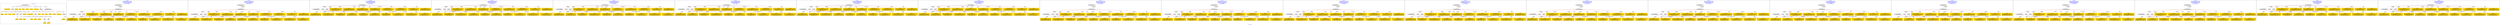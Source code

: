 digraph n0 {
fontcolor="blue"
remincross="true"
label="s21-s-met.json"
subgraph cluster_0 {
label="1-correct model"
n2[style="filled",color="white",fillcolor="lightgray",label="CulturalHeritageObject1"];
n3[shape="plaintext",style="filled",fillcolor="gold",label="dateOfEndOfCreation"];
n4[style="filled",color="white",fillcolor="lightgray",label="Person1"];
n5[shape="plaintext",style="filled",fillcolor="gold",label="dimensions"];
n6[shape="plaintext",style="filled",fillcolor="gold",label="medium"];
n7[shape="plaintext",style="filled",fillcolor="gold",label="creditLine"];
n8[shape="plaintext",style="filled",fillcolor="gold",label="provenance"];
n9[shape="plaintext",style="filled",fillcolor="gold",label="artworkTitle"];
n10[shape="plaintext",style="filled",fillcolor="gold",label="accessionNumber"];
n11[style="filled",color="white",fillcolor="lightgray",label="Concept1"];
n12[style="filled",color="white",fillcolor="lightgray",label="CulturalHeritageObject2"];
n13[shape="plaintext",style="filled",fillcolor="gold",label="dateOfEndOfCreation"];
n14[style="filled",color="white",fillcolor="lightgray",label="Person2"];
n15[shape="plaintext",style="filled",fillcolor="gold",label="dimensions"];
n16[shape="plaintext",style="filled",fillcolor="gold",label="medium"];
n17[shape="plaintext",style="filled",fillcolor="gold",label="creditLine"];
n18[shape="plaintext",style="filled",fillcolor="gold",label="provenance"];
n19[shape="plaintext",style="filled",fillcolor="gold",label="artworkTitle"];
n20[shape="plaintext",style="filled",fillcolor="gold",label="accessionNumber"];
n21[style="filled",color="white",fillcolor="lightgray",label="Concept2"];
n22[shape="plaintext",style="filled",fillcolor="gold",label="nationality"];
n23[shape="plaintext",style="filled",fillcolor="gold",label="birthDate"];
n24[shape="plaintext",style="filled",fillcolor="gold",label="deathDate"];
n25[shape="plaintext",style="filled",fillcolor="gold",label="artistName"];
n26[style="filled",color="white",fillcolor="lightgray",label="Place2"];
n27[style="filled",color="white",fillcolor="lightgray",label="Place1"];
n28[shape="plaintext",style="filled",fillcolor="gold",label="nationality"];
n29[shape="plaintext",style="filled",fillcolor="gold",label="birthDate"];
n30[shape="plaintext",style="filled",fillcolor="gold",label="deathDate"];
n31[shape="plaintext",style="filled",fillcolor="gold",label="artistName"];
n32[style="filled",color="white",fillcolor="lightgray",label="Place3"];
n33[style="filled",color="white",fillcolor="lightgray",label="Place4"];
n34[shape="plaintext",style="filled",fillcolor="gold",label="deathPlace"];
n35[shape="plaintext",style="filled",fillcolor="gold",label="birthPlace"];
n36[shape="plaintext",style="filled",fillcolor="gold",label="birthPlace"];
n37[shape="plaintext",style="filled",fillcolor="gold",label="deathPlace"];
n38[shape="plaintext",style="filled",fillcolor="gold",label="classification"];
n39[shape="plaintext",style="filled",fillcolor="gold",label="classification"];
}
subgraph cluster_1 {
label="candidate 0\nlink coherence:0.8181818181818182\nnode coherence:0.8181818181818182\nconfidence:0.3737865404126798\nmapping score:0.5269524158277956\ncost:318.99961\n-precision:0.41-recall:0.24"
n41[style="filled",color="white",fillcolor="lightgray",label="CulturalHeritageObject1"];
n42[style="filled",color="white",fillcolor="lightgray",label="CulturalHeritageObject2"];
n43[style="filled",color="white",fillcolor="lightgray",label="Person1"];
n44[style="filled",color="white",fillcolor="lightgray",label="Concept1"];
n45[style="filled",color="white",fillcolor="lightgray",label="EuropeanaAggregation1"];
n46[shape="plaintext",style="filled",fillcolor="gold",label="creditLine\n[CulturalHeritageObject,provenance,0.463]\n[CulturalHeritageObject,accessionNumber,0.216]\n[CulturalHeritageObject,rights,0.203]\n[Concept,prefLabel,0.117]"];
n47[shape="plaintext",style="filled",fillcolor="gold",label="dimensions\n[CulturalHeritageObject,extent,0.789]\n[CulturalHeritageObject,provenance,0.082]\n[CulturalHeritageObject,accessionNumber,0.075]\n[CulturalHeritageObject,description,0.054]"];
n48[shape="plaintext",style="filled",fillcolor="gold",label="birthDate\n[Person,dateOfDeath,0.501]\n[CulturalHeritageObject,created,0.293]\n[CulturalHeritageObject,title,0.114]\n[Person,dateOfBirth,0.092]"];
n49[shape="plaintext",style="filled",fillcolor="gold",label="artworkTitle\n[CulturalHeritageObject,description,0.383]\n[CulturalHeritageObject,title,0.303]\n[Person,biographicalInformation,0.261]\n[CulturalHeritageObject,provenance,0.054]"];
n50[shape="plaintext",style="filled",fillcolor="gold",label="classification\n[Person,biographicalInformation,0.313]\n[Concept,prefLabel,0.291]\n[CulturalHeritageObject,description,0.2]\n[CulturalHeritageObject,provenance,0.197]"];
n51[shape="plaintext",style="filled",fillcolor="gold",label="medium\n[CulturalHeritageObject,medium,0.5]\n[CulturalHeritageObject,extent,0.222]\n[CulturalHeritageObject,provenance,0.139]\n[CulturalHeritageObject,description,0.138]"];
n52[shape="plaintext",style="filled",fillcolor="gold",label="nationality\n[Person,countryAssociatedWithThePerson,0.755]\n[Concept,prefLabel,0.104]\n[CulturalHeritageObject,provenance,0.081]\n[CulturalHeritageObject,title,0.06]"];
n53[shape="plaintext",style="filled",fillcolor="gold",label="birthPlace\n[CulturalHeritageObject,provenance,0.343]\n[CulturalHeritageObject,accessionNumber,0.242]\n[Person,nameOfThePerson,0.209]\n[CulturalHeritageObject,description,0.207]"];
n54[shape="plaintext",style="filled",fillcolor="gold",label="artworkTitle\n[Person,biographicalInformation,0.357]\n[CulturalHeritageObject,description,0.3]\n[CulturalHeritageObject,title,0.191]\n[Concept,prefLabel,0.152]"];
n55[shape="plaintext",style="filled",fillcolor="gold",label="birthDate\n[Person,dateOfDeath,0.501]\n[CulturalHeritageObject,created,0.293]\n[CulturalHeritageObject,title,0.114]\n[Person,dateOfBirth,0.092]"];
n56[shape="plaintext",style="filled",fillcolor="gold",label="dateOfEndOfCreation\n[CulturalHeritageObject,created,0.6]\n[Person,dateOfDeath,0.276]\n[CulturalHeritageObject,accessionNumber,0.066]\n[CulturalHeritageObject,title,0.057]"];
n57[shape="plaintext",style="filled",fillcolor="gold",label="nationality\n[Person,countryAssociatedWithThePerson,0.755]\n[Concept,prefLabel,0.104]\n[CulturalHeritageObject,provenance,0.081]\n[CulturalHeritageObject,title,0.06]"];
n58[shape="plaintext",style="filled",fillcolor="gold",label="dimensions\n[CulturalHeritageObject,extent,0.789]\n[CulturalHeritageObject,provenance,0.082]\n[CulturalHeritageObject,accessionNumber,0.075]\n[CulturalHeritageObject,description,0.054]"];
n59[shape="plaintext",style="filled",fillcolor="gold",label="classification\n[Person,biographicalInformation,0.313]\n[Concept,prefLabel,0.291]\n[CulturalHeritageObject,description,0.2]\n[CulturalHeritageObject,provenance,0.197]"];
n60[shape="plaintext",style="filled",fillcolor="gold",label="dateOfEndOfCreation\n[CulturalHeritageObject,created,0.572]\n[Person,dateOfDeath,0.267]\n[CulturalHeritageObject,accessionNumber,0.083]\n[CulturalHeritageObject,extent,0.077]"];
n61[shape="plaintext",style="filled",fillcolor="gold",label="creditLine\n[CulturalHeritageObject,provenance,0.68]\n[Person,nameOfThePerson,0.129]\n[Document,classLink,0.097]\n[CulturalHeritageObject,description,0.095]"];
n62[shape="plaintext",style="filled",fillcolor="gold",label="birthPlace\n[CulturalHeritageObject,provenance,0.343]\n[CulturalHeritageObject,accessionNumber,0.242]\n[Person,nameOfThePerson,0.209]\n[CulturalHeritageObject,description,0.207]"];
n63[shape="plaintext",style="filled",fillcolor="gold",label="medium\n[CulturalHeritageObject,medium,0.5]\n[CulturalHeritageObject,extent,0.222]\n[CulturalHeritageObject,provenance,0.139]\n[CulturalHeritageObject,description,0.138]"];
}
subgraph cluster_2 {
label="candidate 1\nlink coherence:0.8181818181818182\nnode coherence:0.8181818181818182\nconfidence:0.3711644522846225\nmapping score:0.5260783864517765\ncost:318.99961\n-precision:0.41-recall:0.24"
n65[style="filled",color="white",fillcolor="lightgray",label="CulturalHeritageObject1"];
n66[style="filled",color="white",fillcolor="lightgray",label="CulturalHeritageObject2"];
n67[style="filled",color="white",fillcolor="lightgray",label="Person1"];
n68[style="filled",color="white",fillcolor="lightgray",label="Concept1"];
n69[style="filled",color="white",fillcolor="lightgray",label="EuropeanaAggregation1"];
n70[shape="plaintext",style="filled",fillcolor="gold",label="creditLine\n[CulturalHeritageObject,provenance,0.463]\n[CulturalHeritageObject,accessionNumber,0.216]\n[CulturalHeritageObject,rights,0.203]\n[Concept,prefLabel,0.117]"];
n71[shape="plaintext",style="filled",fillcolor="gold",label="dimensions\n[CulturalHeritageObject,extent,0.789]\n[CulturalHeritageObject,provenance,0.082]\n[CulturalHeritageObject,accessionNumber,0.075]\n[CulturalHeritageObject,description,0.054]"];
n72[shape="plaintext",style="filled",fillcolor="gold",label="birthDate\n[Person,dateOfDeath,0.501]\n[CulturalHeritageObject,created,0.293]\n[CulturalHeritageObject,title,0.114]\n[Person,dateOfBirth,0.092]"];
n73[shape="plaintext",style="filled",fillcolor="gold",label="dimensions\n[CulturalHeritageObject,extent,0.789]\n[CulturalHeritageObject,provenance,0.082]\n[CulturalHeritageObject,accessionNumber,0.075]\n[CulturalHeritageObject,description,0.054]"];
n74[shape="plaintext",style="filled",fillcolor="gold",label="classification\n[Person,biographicalInformation,0.313]\n[Concept,prefLabel,0.291]\n[CulturalHeritageObject,description,0.2]\n[CulturalHeritageObject,provenance,0.197]"];
n75[shape="plaintext",style="filled",fillcolor="gold",label="medium\n[CulturalHeritageObject,medium,0.5]\n[CulturalHeritageObject,extent,0.222]\n[CulturalHeritageObject,provenance,0.139]\n[CulturalHeritageObject,description,0.138]"];
n76[shape="plaintext",style="filled",fillcolor="gold",label="nationality\n[Person,countryAssociatedWithThePerson,0.755]\n[Concept,prefLabel,0.104]\n[CulturalHeritageObject,provenance,0.081]\n[CulturalHeritageObject,title,0.06]"];
n77[shape="plaintext",style="filled",fillcolor="gold",label="birthPlace\n[CulturalHeritageObject,provenance,0.343]\n[CulturalHeritageObject,accessionNumber,0.242]\n[Person,nameOfThePerson,0.209]\n[CulturalHeritageObject,description,0.207]"];
n78[shape="plaintext",style="filled",fillcolor="gold",label="artworkTitle\n[Person,biographicalInformation,0.357]\n[CulturalHeritageObject,description,0.3]\n[CulturalHeritageObject,title,0.191]\n[Concept,prefLabel,0.152]"];
n79[shape="plaintext",style="filled",fillcolor="gold",label="birthDate\n[Person,dateOfDeath,0.501]\n[CulturalHeritageObject,created,0.293]\n[CulturalHeritageObject,title,0.114]\n[Person,dateOfBirth,0.092]"];
n80[shape="plaintext",style="filled",fillcolor="gold",label="artworkTitle\n[CulturalHeritageObject,description,0.383]\n[CulturalHeritageObject,title,0.303]\n[Person,biographicalInformation,0.261]\n[CulturalHeritageObject,provenance,0.054]"];
n81[shape="plaintext",style="filled",fillcolor="gold",label="nationality\n[Person,countryAssociatedWithThePerson,0.755]\n[Concept,prefLabel,0.104]\n[CulturalHeritageObject,provenance,0.081]\n[CulturalHeritageObject,title,0.06]"];
n82[shape="plaintext",style="filled",fillcolor="gold",label="dateOfEndOfCreation\n[CulturalHeritageObject,created,0.572]\n[Person,dateOfDeath,0.267]\n[CulturalHeritageObject,accessionNumber,0.083]\n[CulturalHeritageObject,extent,0.077]"];
n83[shape="plaintext",style="filled",fillcolor="gold",label="classification\n[Person,biographicalInformation,0.313]\n[Concept,prefLabel,0.291]\n[CulturalHeritageObject,description,0.2]\n[CulturalHeritageObject,provenance,0.197]"];
n84[shape="plaintext",style="filled",fillcolor="gold",label="dateOfEndOfCreation\n[CulturalHeritageObject,created,0.6]\n[Person,dateOfDeath,0.276]\n[CulturalHeritageObject,accessionNumber,0.066]\n[CulturalHeritageObject,title,0.057]"];
n85[shape="plaintext",style="filled",fillcolor="gold",label="creditLine\n[CulturalHeritageObject,provenance,0.68]\n[Person,nameOfThePerson,0.129]\n[Document,classLink,0.097]\n[CulturalHeritageObject,description,0.095]"];
n86[shape="plaintext",style="filled",fillcolor="gold",label="birthPlace\n[CulturalHeritageObject,provenance,0.343]\n[CulturalHeritageObject,accessionNumber,0.242]\n[Person,nameOfThePerson,0.209]\n[CulturalHeritageObject,description,0.207]"];
n87[shape="plaintext",style="filled",fillcolor="gold",label="medium\n[CulturalHeritageObject,medium,0.5]\n[CulturalHeritageObject,extent,0.222]\n[CulturalHeritageObject,provenance,0.139]\n[CulturalHeritageObject,description,0.138]"];
}
subgraph cluster_3 {
label="candidate 10\nlink coherence:0.8095238095238095\nnode coherence:0.8181818181818182\nconfidence:0.36867741325148834\nmapping score:0.5252493734407319\ncost:317.99976\n-precision:0.48-recall:0.27"
n89[style="filled",color="white",fillcolor="lightgray",label="CulturalHeritageObject1"];
n90[style="filled",color="white",fillcolor="lightgray",label="CulturalHeritageObject2"];
n91[style="filled",color="white",fillcolor="lightgray",label="Person1"];
n92[style="filled",color="white",fillcolor="lightgray",label="Concept1"];
n93[shape="plaintext",style="filled",fillcolor="gold",label="creditLine\n[CulturalHeritageObject,provenance,0.463]\n[CulturalHeritageObject,accessionNumber,0.216]\n[CulturalHeritageObject,rights,0.203]\n[Concept,prefLabel,0.117]"];
n94[shape="plaintext",style="filled",fillcolor="gold",label="dimensions\n[CulturalHeritageObject,extent,0.789]\n[CulturalHeritageObject,provenance,0.082]\n[CulturalHeritageObject,accessionNumber,0.075]\n[CulturalHeritageObject,description,0.054]"];
n95[shape="plaintext",style="filled",fillcolor="gold",label="birthDate\n[Person,dateOfDeath,0.501]\n[CulturalHeritageObject,created,0.293]\n[CulturalHeritageObject,title,0.114]\n[Person,dateOfBirth,0.092]"];
n96[shape="plaintext",style="filled",fillcolor="gold",label="dimensions\n[CulturalHeritageObject,extent,0.789]\n[CulturalHeritageObject,provenance,0.082]\n[CulturalHeritageObject,accessionNumber,0.075]\n[CulturalHeritageObject,description,0.054]"];
n97[shape="plaintext",style="filled",fillcolor="gold",label="classification\n[Person,biographicalInformation,0.313]\n[Concept,prefLabel,0.291]\n[CulturalHeritageObject,description,0.2]\n[CulturalHeritageObject,provenance,0.197]"];
n98[shape="plaintext",style="filled",fillcolor="gold",label="medium\n[CulturalHeritageObject,medium,0.5]\n[CulturalHeritageObject,extent,0.222]\n[CulturalHeritageObject,provenance,0.139]\n[CulturalHeritageObject,description,0.138]"];
n99[shape="plaintext",style="filled",fillcolor="gold",label="nationality\n[Person,countryAssociatedWithThePerson,0.755]\n[Concept,prefLabel,0.104]\n[CulturalHeritageObject,provenance,0.081]\n[CulturalHeritageObject,title,0.06]"];
n100[shape="plaintext",style="filled",fillcolor="gold",label="birthPlace\n[CulturalHeritageObject,provenance,0.343]\n[CulturalHeritageObject,accessionNumber,0.242]\n[Person,nameOfThePerson,0.209]\n[CulturalHeritageObject,description,0.207]"];
n101[shape="plaintext",style="filled",fillcolor="gold",label="artworkTitle\n[Person,biographicalInformation,0.357]\n[CulturalHeritageObject,description,0.3]\n[CulturalHeritageObject,title,0.191]\n[Concept,prefLabel,0.152]"];
n102[shape="plaintext",style="filled",fillcolor="gold",label="birthDate\n[Person,dateOfDeath,0.501]\n[CulturalHeritageObject,created,0.293]\n[CulturalHeritageObject,title,0.114]\n[Person,dateOfBirth,0.092]"];
n103[shape="plaintext",style="filled",fillcolor="gold",label="artworkTitle\n[CulturalHeritageObject,description,0.383]\n[CulturalHeritageObject,title,0.303]\n[Person,biographicalInformation,0.261]\n[CulturalHeritageObject,provenance,0.054]"];
n104[shape="plaintext",style="filled",fillcolor="gold",label="nationality\n[Person,countryAssociatedWithThePerson,0.755]\n[Concept,prefLabel,0.104]\n[CulturalHeritageObject,provenance,0.081]\n[CulturalHeritageObject,title,0.06]"];
n105[shape="plaintext",style="filled",fillcolor="gold",label="dateOfEndOfCreation\n[CulturalHeritageObject,created,0.6]\n[Person,dateOfDeath,0.276]\n[CulturalHeritageObject,accessionNumber,0.066]\n[CulturalHeritageObject,title,0.057]"];
n106[shape="plaintext",style="filled",fillcolor="gold",label="classification\n[Person,biographicalInformation,0.313]\n[Concept,prefLabel,0.291]\n[CulturalHeritageObject,description,0.2]\n[CulturalHeritageObject,provenance,0.197]"];
n107[shape="plaintext",style="filled",fillcolor="gold",label="dateOfEndOfCreation\n[CulturalHeritageObject,created,0.572]\n[Person,dateOfDeath,0.267]\n[CulturalHeritageObject,accessionNumber,0.083]\n[CulturalHeritageObject,extent,0.077]"];
n108[shape="plaintext",style="filled",fillcolor="gold",label="creditLine\n[CulturalHeritageObject,provenance,0.68]\n[Person,nameOfThePerson,0.129]\n[Document,classLink,0.097]\n[CulturalHeritageObject,description,0.095]"];
n109[shape="plaintext",style="filled",fillcolor="gold",label="birthPlace\n[CulturalHeritageObject,provenance,0.343]\n[CulturalHeritageObject,accessionNumber,0.242]\n[Person,nameOfThePerson,0.209]\n[CulturalHeritageObject,description,0.207]"];
n110[shape="plaintext",style="filled",fillcolor="gold",label="medium\n[CulturalHeritageObject,medium,0.5]\n[CulturalHeritageObject,extent,0.222]\n[CulturalHeritageObject,provenance,0.139]\n[CulturalHeritageObject,description,0.138]"];
}
subgraph cluster_4 {
label="candidate 11\nlink coherence:0.8095238095238095\nnode coherence:0.8181818181818182\nconfidence:0.3681741461823847\nmapping score:0.5250816177510306\ncost:317.99976\n-precision:0.43-recall:0.24"
n112[style="filled",color="white",fillcolor="lightgray",label="CulturalHeritageObject1"];
n113[style="filled",color="white",fillcolor="lightgray",label="CulturalHeritageObject2"];
n114[style="filled",color="white",fillcolor="lightgray",label="Person1"];
n115[style="filled",color="white",fillcolor="lightgray",label="Concept1"];
n116[shape="plaintext",style="filled",fillcolor="gold",label="creditLine\n[CulturalHeritageObject,provenance,0.463]\n[CulturalHeritageObject,accessionNumber,0.216]\n[CulturalHeritageObject,rights,0.203]\n[Concept,prefLabel,0.117]"];
n117[shape="plaintext",style="filled",fillcolor="gold",label="dimensions\n[CulturalHeritageObject,extent,0.789]\n[CulturalHeritageObject,provenance,0.082]\n[CulturalHeritageObject,accessionNumber,0.075]\n[CulturalHeritageObject,description,0.054]"];
n118[shape="plaintext",style="filled",fillcolor="gold",label="birthDate\n[Person,dateOfDeath,0.501]\n[CulturalHeritageObject,created,0.293]\n[CulturalHeritageObject,title,0.114]\n[Person,dateOfBirth,0.092]"];
n119[shape="plaintext",style="filled",fillcolor="gold",label="artworkTitle\n[CulturalHeritageObject,description,0.383]\n[CulturalHeritageObject,title,0.303]\n[Person,biographicalInformation,0.261]\n[CulturalHeritageObject,provenance,0.054]"];
n120[shape="plaintext",style="filled",fillcolor="gold",label="classification\n[Person,biographicalInformation,0.313]\n[Concept,prefLabel,0.291]\n[CulturalHeritageObject,description,0.2]\n[CulturalHeritageObject,provenance,0.197]"];
n121[shape="plaintext",style="filled",fillcolor="gold",label="medium\n[CulturalHeritageObject,medium,0.5]\n[CulturalHeritageObject,extent,0.222]\n[CulturalHeritageObject,provenance,0.139]\n[CulturalHeritageObject,description,0.138]"];
n122[shape="plaintext",style="filled",fillcolor="gold",label="nationality\n[Person,countryAssociatedWithThePerson,0.755]\n[Concept,prefLabel,0.104]\n[CulturalHeritageObject,provenance,0.081]\n[CulturalHeritageObject,title,0.06]"];
n123[shape="plaintext",style="filled",fillcolor="gold",label="artworkTitle\n[Person,biographicalInformation,0.357]\n[CulturalHeritageObject,description,0.3]\n[CulturalHeritageObject,title,0.191]\n[Concept,prefLabel,0.152]"];
n124[shape="plaintext",style="filled",fillcolor="gold",label="birthDate\n[Person,dateOfDeath,0.501]\n[CulturalHeritageObject,created,0.293]\n[CulturalHeritageObject,title,0.114]\n[Person,dateOfBirth,0.092]"];
n125[shape="plaintext",style="filled",fillcolor="gold",label="birthPlace\n[CulturalHeritageObject,provenance,0.343]\n[CulturalHeritageObject,accessionNumber,0.242]\n[Person,nameOfThePerson,0.209]\n[CulturalHeritageObject,description,0.207]"];
n126[shape="plaintext",style="filled",fillcolor="gold",label="dateOfEndOfCreation\n[CulturalHeritageObject,created,0.6]\n[Person,dateOfDeath,0.276]\n[CulturalHeritageObject,accessionNumber,0.066]\n[CulturalHeritageObject,title,0.057]"];
n127[shape="plaintext",style="filled",fillcolor="gold",label="nationality\n[Person,countryAssociatedWithThePerson,0.755]\n[Concept,prefLabel,0.104]\n[CulturalHeritageObject,provenance,0.081]\n[CulturalHeritageObject,title,0.06]"];
n128[shape="plaintext",style="filled",fillcolor="gold",label="dimensions\n[CulturalHeritageObject,extent,0.789]\n[CulturalHeritageObject,provenance,0.082]\n[CulturalHeritageObject,accessionNumber,0.075]\n[CulturalHeritageObject,description,0.054]"];
n129[shape="plaintext",style="filled",fillcolor="gold",label="classification\n[Person,biographicalInformation,0.313]\n[Concept,prefLabel,0.291]\n[CulturalHeritageObject,description,0.2]\n[CulturalHeritageObject,provenance,0.197]"];
n130[shape="plaintext",style="filled",fillcolor="gold",label="dateOfEndOfCreation\n[CulturalHeritageObject,created,0.572]\n[Person,dateOfDeath,0.267]\n[CulturalHeritageObject,accessionNumber,0.083]\n[CulturalHeritageObject,extent,0.077]"];
n131[shape="plaintext",style="filled",fillcolor="gold",label="creditLine\n[CulturalHeritageObject,provenance,0.68]\n[Person,nameOfThePerson,0.129]\n[Document,classLink,0.097]\n[CulturalHeritageObject,description,0.095]"];
n132[shape="plaintext",style="filled",fillcolor="gold",label="birthPlace\n[CulturalHeritageObject,provenance,0.343]\n[CulturalHeritageObject,accessionNumber,0.242]\n[Person,nameOfThePerson,0.209]\n[CulturalHeritageObject,description,0.207]"];
n133[shape="plaintext",style="filled",fillcolor="gold",label="medium\n[CulturalHeritageObject,medium,0.5]\n[CulturalHeritageObject,extent,0.222]\n[CulturalHeritageObject,provenance,0.139]\n[CulturalHeritageObject,description,0.138]"];
}
subgraph cluster_5 {
label="candidate 12\nlink coherence:0.8095238095238095\nnode coherence:0.8181818181818182\nconfidence:0.3679908142868014\nmapping score:0.5250205071191695\ncost:317.99976\n-precision:0.43-recall:0.24"
n135[style="filled",color="white",fillcolor="lightgray",label="CulturalHeritageObject1"];
n136[style="filled",color="white",fillcolor="lightgray",label="CulturalHeritageObject2"];
n137[style="filled",color="white",fillcolor="lightgray",label="Person1"];
n138[style="filled",color="white",fillcolor="lightgray",label="Concept1"];
n139[shape="plaintext",style="filled",fillcolor="gold",label="creditLine\n[CulturalHeritageObject,provenance,0.463]\n[CulturalHeritageObject,accessionNumber,0.216]\n[CulturalHeritageObject,rights,0.203]\n[Concept,prefLabel,0.117]"];
n140[shape="plaintext",style="filled",fillcolor="gold",label="dimensions\n[CulturalHeritageObject,extent,0.789]\n[CulturalHeritageObject,provenance,0.082]\n[CulturalHeritageObject,accessionNumber,0.075]\n[CulturalHeritageObject,description,0.054]"];
n141[shape="plaintext",style="filled",fillcolor="gold",label="birthDate\n[Person,dateOfDeath,0.501]\n[CulturalHeritageObject,created,0.293]\n[CulturalHeritageObject,title,0.114]\n[Person,dateOfBirth,0.092]"];
n142[shape="plaintext",style="filled",fillcolor="gold",label="artworkTitle\n[CulturalHeritageObject,description,0.383]\n[CulturalHeritageObject,title,0.303]\n[Person,biographicalInformation,0.261]\n[CulturalHeritageObject,provenance,0.054]"];
n143[shape="plaintext",style="filled",fillcolor="gold",label="classification\n[Person,biographicalInformation,0.313]\n[Concept,prefLabel,0.291]\n[CulturalHeritageObject,description,0.2]\n[CulturalHeritageObject,provenance,0.197]"];
n144[shape="plaintext",style="filled",fillcolor="gold",label="medium\n[CulturalHeritageObject,medium,0.5]\n[CulturalHeritageObject,extent,0.222]\n[CulturalHeritageObject,provenance,0.139]\n[CulturalHeritageObject,description,0.138]"];
n145[shape="plaintext",style="filled",fillcolor="gold",label="nationality\n[Person,countryAssociatedWithThePerson,0.755]\n[Concept,prefLabel,0.104]\n[CulturalHeritageObject,provenance,0.081]\n[CulturalHeritageObject,title,0.06]"];
n146[shape="plaintext",style="filled",fillcolor="gold",label="classification\n[Person,biographicalInformation,0.313]\n[Concept,prefLabel,0.291]\n[CulturalHeritageObject,description,0.2]\n[CulturalHeritageObject,provenance,0.197]"];
n147[shape="plaintext",style="filled",fillcolor="gold",label="artworkTitle\n[Person,biographicalInformation,0.357]\n[CulturalHeritageObject,description,0.3]\n[CulturalHeritageObject,title,0.191]\n[Concept,prefLabel,0.152]"];
n148[shape="plaintext",style="filled",fillcolor="gold",label="birthDate\n[Person,dateOfDeath,0.501]\n[CulturalHeritageObject,created,0.293]\n[CulturalHeritageObject,title,0.114]\n[Person,dateOfBirth,0.092]"];
n149[shape="plaintext",style="filled",fillcolor="gold",label="birthPlace\n[CulturalHeritageObject,provenance,0.343]\n[CulturalHeritageObject,accessionNumber,0.242]\n[Person,nameOfThePerson,0.209]\n[CulturalHeritageObject,description,0.207]"];
n150[shape="plaintext",style="filled",fillcolor="gold",label="dateOfEndOfCreation\n[CulturalHeritageObject,created,0.6]\n[Person,dateOfDeath,0.276]\n[CulturalHeritageObject,accessionNumber,0.066]\n[CulturalHeritageObject,title,0.057]"];
n151[shape="plaintext",style="filled",fillcolor="gold",label="nationality\n[Person,countryAssociatedWithThePerson,0.755]\n[Concept,prefLabel,0.104]\n[CulturalHeritageObject,provenance,0.081]\n[CulturalHeritageObject,title,0.06]"];
n152[shape="plaintext",style="filled",fillcolor="gold",label="dimensions\n[CulturalHeritageObject,extent,0.789]\n[CulturalHeritageObject,provenance,0.082]\n[CulturalHeritageObject,accessionNumber,0.075]\n[CulturalHeritageObject,description,0.054]"];
n153[shape="plaintext",style="filled",fillcolor="gold",label="dateOfEndOfCreation\n[CulturalHeritageObject,created,0.572]\n[Person,dateOfDeath,0.267]\n[CulturalHeritageObject,accessionNumber,0.083]\n[CulturalHeritageObject,extent,0.077]"];
n154[shape="plaintext",style="filled",fillcolor="gold",label="creditLine\n[CulturalHeritageObject,provenance,0.68]\n[Person,nameOfThePerson,0.129]\n[Document,classLink,0.097]\n[CulturalHeritageObject,description,0.095]"];
n155[shape="plaintext",style="filled",fillcolor="gold",label="birthPlace\n[CulturalHeritageObject,provenance,0.343]\n[CulturalHeritageObject,accessionNumber,0.242]\n[Person,nameOfThePerson,0.209]\n[CulturalHeritageObject,description,0.207]"];
n156[shape="plaintext",style="filled",fillcolor="gold",label="medium\n[CulturalHeritageObject,medium,0.5]\n[CulturalHeritageObject,extent,0.222]\n[CulturalHeritageObject,provenance,0.139]\n[CulturalHeritageObject,description,0.138]"];
}
subgraph cluster_6 {
label="candidate 13\nlink coherence:0.8095238095238095\nnode coherence:0.8181818181818182\nconfidence:0.3660415030940759\nmapping score:0.5243707367215943\ncost:317.99976\n-precision:0.43-recall:0.24"
n158[style="filled",color="white",fillcolor="lightgray",label="CulturalHeritageObject1"];
n159[style="filled",color="white",fillcolor="lightgray",label="CulturalHeritageObject2"];
n160[style="filled",color="white",fillcolor="lightgray",label="Person1"];
n161[style="filled",color="white",fillcolor="lightgray",label="Concept1"];
n162[shape="plaintext",style="filled",fillcolor="gold",label="creditLine\n[CulturalHeritageObject,provenance,0.463]\n[CulturalHeritageObject,accessionNumber,0.216]\n[CulturalHeritageObject,rights,0.203]\n[Concept,prefLabel,0.117]"];
n163[shape="plaintext",style="filled",fillcolor="gold",label="dimensions\n[CulturalHeritageObject,extent,0.789]\n[CulturalHeritageObject,provenance,0.082]\n[CulturalHeritageObject,accessionNumber,0.075]\n[CulturalHeritageObject,description,0.054]"];
n164[shape="plaintext",style="filled",fillcolor="gold",label="birthDate\n[Person,dateOfDeath,0.501]\n[CulturalHeritageObject,created,0.293]\n[CulturalHeritageObject,title,0.114]\n[Person,dateOfBirth,0.092]"];
n165[shape="plaintext",style="filled",fillcolor="gold",label="artworkTitle\n[CulturalHeritageObject,description,0.383]\n[CulturalHeritageObject,title,0.303]\n[Person,biographicalInformation,0.261]\n[CulturalHeritageObject,provenance,0.054]"];
n166[shape="plaintext",style="filled",fillcolor="gold",label="classification\n[Person,biographicalInformation,0.313]\n[Concept,prefLabel,0.291]\n[CulturalHeritageObject,description,0.2]\n[CulturalHeritageObject,provenance,0.197]"];
n167[shape="plaintext",style="filled",fillcolor="gold",label="medium\n[CulturalHeritageObject,medium,0.5]\n[CulturalHeritageObject,extent,0.222]\n[CulturalHeritageObject,provenance,0.139]\n[CulturalHeritageObject,description,0.138]"];
n168[shape="plaintext",style="filled",fillcolor="gold",label="nationality\n[Person,countryAssociatedWithThePerson,0.755]\n[Concept,prefLabel,0.104]\n[CulturalHeritageObject,provenance,0.081]\n[CulturalHeritageObject,title,0.06]"];
n169[shape="plaintext",style="filled",fillcolor="gold",label="classification\n[Person,biographicalInformation,0.313]\n[Concept,prefLabel,0.291]\n[CulturalHeritageObject,description,0.2]\n[CulturalHeritageObject,provenance,0.197]"];
n170[shape="plaintext",style="filled",fillcolor="gold",label="artworkTitle\n[Person,biographicalInformation,0.357]\n[CulturalHeritageObject,description,0.3]\n[CulturalHeritageObject,title,0.191]\n[Concept,prefLabel,0.152]"];
n171[shape="plaintext",style="filled",fillcolor="gold",label="birthDate\n[Person,dateOfDeath,0.501]\n[CulturalHeritageObject,created,0.293]\n[CulturalHeritageObject,title,0.114]\n[Person,dateOfBirth,0.092]"];
n172[shape="plaintext",style="filled",fillcolor="gold",label="dateOfEndOfCreation\n[CulturalHeritageObject,created,0.6]\n[Person,dateOfDeath,0.276]\n[CulturalHeritageObject,accessionNumber,0.066]\n[CulturalHeritageObject,title,0.057]"];
n173[shape="plaintext",style="filled",fillcolor="gold",label="nationality\n[Person,countryAssociatedWithThePerson,0.755]\n[Concept,prefLabel,0.104]\n[CulturalHeritageObject,provenance,0.081]\n[CulturalHeritageObject,title,0.06]"];
n174[shape="plaintext",style="filled",fillcolor="gold",label="dimensions\n[CulturalHeritageObject,extent,0.789]\n[CulturalHeritageObject,provenance,0.082]\n[CulturalHeritageObject,accessionNumber,0.075]\n[CulturalHeritageObject,description,0.054]"];
n175[shape="plaintext",style="filled",fillcolor="gold",label="birthPlace\n[CulturalHeritageObject,provenance,0.343]\n[CulturalHeritageObject,accessionNumber,0.242]\n[Person,nameOfThePerson,0.209]\n[CulturalHeritageObject,description,0.207]"];
n176[shape="plaintext",style="filled",fillcolor="gold",label="dateOfEndOfCreation\n[CulturalHeritageObject,created,0.572]\n[Person,dateOfDeath,0.267]\n[CulturalHeritageObject,accessionNumber,0.083]\n[CulturalHeritageObject,extent,0.077]"];
n177[shape="plaintext",style="filled",fillcolor="gold",label="creditLine\n[CulturalHeritageObject,provenance,0.68]\n[Person,nameOfThePerson,0.129]\n[Document,classLink,0.097]\n[CulturalHeritageObject,description,0.095]"];
n178[shape="plaintext",style="filled",fillcolor="gold",label="birthPlace\n[CulturalHeritageObject,provenance,0.343]\n[CulturalHeritageObject,accessionNumber,0.242]\n[Person,nameOfThePerson,0.209]\n[CulturalHeritageObject,description,0.207]"];
n179[shape="plaintext",style="filled",fillcolor="gold",label="medium\n[CulturalHeritageObject,medium,0.5]\n[CulturalHeritageObject,extent,0.222]\n[CulturalHeritageObject,provenance,0.139]\n[CulturalHeritageObject,description,0.138]"];
}
subgraph cluster_7 {
label="candidate 14\nlink coherence:0.8095238095238095\nnode coherence:0.8181818181818182\nconfidence:0.36555205805432744\nmapping score:0.5242075883750115\ncost:317.99976\n-precision:0.43-recall:0.24"
n181[style="filled",color="white",fillcolor="lightgray",label="CulturalHeritageObject1"];
n182[style="filled",color="white",fillcolor="lightgray",label="CulturalHeritageObject2"];
n183[style="filled",color="white",fillcolor="lightgray",label="Person1"];
n184[style="filled",color="white",fillcolor="lightgray",label="Concept1"];
n185[shape="plaintext",style="filled",fillcolor="gold",label="creditLine\n[CulturalHeritageObject,provenance,0.463]\n[CulturalHeritageObject,accessionNumber,0.216]\n[CulturalHeritageObject,rights,0.203]\n[Concept,prefLabel,0.117]"];
n186[shape="plaintext",style="filled",fillcolor="gold",label="dimensions\n[CulturalHeritageObject,extent,0.789]\n[CulturalHeritageObject,provenance,0.082]\n[CulturalHeritageObject,accessionNumber,0.075]\n[CulturalHeritageObject,description,0.054]"];
n187[shape="plaintext",style="filled",fillcolor="gold",label="birthDate\n[Person,dateOfDeath,0.501]\n[CulturalHeritageObject,created,0.293]\n[CulturalHeritageObject,title,0.114]\n[Person,dateOfBirth,0.092]"];
n188[shape="plaintext",style="filled",fillcolor="gold",label="dimensions\n[CulturalHeritageObject,extent,0.789]\n[CulturalHeritageObject,provenance,0.082]\n[CulturalHeritageObject,accessionNumber,0.075]\n[CulturalHeritageObject,description,0.054]"];
n189[shape="plaintext",style="filled",fillcolor="gold",label="classification\n[Person,biographicalInformation,0.313]\n[Concept,prefLabel,0.291]\n[CulturalHeritageObject,description,0.2]\n[CulturalHeritageObject,provenance,0.197]"];
n190[shape="plaintext",style="filled",fillcolor="gold",label="medium\n[CulturalHeritageObject,medium,0.5]\n[CulturalHeritageObject,extent,0.222]\n[CulturalHeritageObject,provenance,0.139]\n[CulturalHeritageObject,description,0.138]"];
n191[shape="plaintext",style="filled",fillcolor="gold",label="nationality\n[Person,countryAssociatedWithThePerson,0.755]\n[Concept,prefLabel,0.104]\n[CulturalHeritageObject,provenance,0.081]\n[CulturalHeritageObject,title,0.06]"];
n192[shape="plaintext",style="filled",fillcolor="gold",label="artworkTitle\n[Person,biographicalInformation,0.357]\n[CulturalHeritageObject,description,0.3]\n[CulturalHeritageObject,title,0.191]\n[Concept,prefLabel,0.152]"];
n193[shape="plaintext",style="filled",fillcolor="gold",label="birthDate\n[Person,dateOfDeath,0.501]\n[CulturalHeritageObject,created,0.293]\n[CulturalHeritageObject,title,0.114]\n[Person,dateOfBirth,0.092]"];
n194[shape="plaintext",style="filled",fillcolor="gold",label="birthPlace\n[CulturalHeritageObject,provenance,0.343]\n[CulturalHeritageObject,accessionNumber,0.242]\n[Person,nameOfThePerson,0.209]\n[CulturalHeritageObject,description,0.207]"];
n195[shape="plaintext",style="filled",fillcolor="gold",label="artworkTitle\n[CulturalHeritageObject,description,0.383]\n[CulturalHeritageObject,title,0.303]\n[Person,biographicalInformation,0.261]\n[CulturalHeritageObject,provenance,0.054]"];
n196[shape="plaintext",style="filled",fillcolor="gold",label="nationality\n[Person,countryAssociatedWithThePerson,0.755]\n[Concept,prefLabel,0.104]\n[CulturalHeritageObject,provenance,0.081]\n[CulturalHeritageObject,title,0.06]"];
n197[shape="plaintext",style="filled",fillcolor="gold",label="dateOfEndOfCreation\n[CulturalHeritageObject,created,0.572]\n[Person,dateOfDeath,0.267]\n[CulturalHeritageObject,accessionNumber,0.083]\n[CulturalHeritageObject,extent,0.077]"];
n198[shape="plaintext",style="filled",fillcolor="gold",label="classification\n[Person,biographicalInformation,0.313]\n[Concept,prefLabel,0.291]\n[CulturalHeritageObject,description,0.2]\n[CulturalHeritageObject,provenance,0.197]"];
n199[shape="plaintext",style="filled",fillcolor="gold",label="dateOfEndOfCreation\n[CulturalHeritageObject,created,0.6]\n[Person,dateOfDeath,0.276]\n[CulturalHeritageObject,accessionNumber,0.066]\n[CulturalHeritageObject,title,0.057]"];
n200[shape="plaintext",style="filled",fillcolor="gold",label="creditLine\n[CulturalHeritageObject,provenance,0.68]\n[Person,nameOfThePerson,0.129]\n[Document,classLink,0.097]\n[CulturalHeritageObject,description,0.095]"];
n201[shape="plaintext",style="filled",fillcolor="gold",label="birthPlace\n[CulturalHeritageObject,provenance,0.343]\n[CulturalHeritageObject,accessionNumber,0.242]\n[Person,nameOfThePerson,0.209]\n[CulturalHeritageObject,description,0.207]"];
n202[shape="plaintext",style="filled",fillcolor="gold",label="medium\n[CulturalHeritageObject,medium,0.5]\n[CulturalHeritageObject,extent,0.222]\n[CulturalHeritageObject,provenance,0.139]\n[CulturalHeritageObject,description,0.138]"];
}
subgraph cluster_8 {
label="candidate 15\nlink coherence:0.8095238095238095\nnode coherence:0.8181818181818182\nconfidence:0.36536872615874416\nmapping score:0.5241464777431504\ncost:317.99976\n-precision:0.43-recall:0.24"
n204[style="filled",color="white",fillcolor="lightgray",label="CulturalHeritageObject1"];
n205[style="filled",color="white",fillcolor="lightgray",label="CulturalHeritageObject2"];
n206[style="filled",color="white",fillcolor="lightgray",label="Person1"];
n207[style="filled",color="white",fillcolor="lightgray",label="Concept1"];
n208[shape="plaintext",style="filled",fillcolor="gold",label="creditLine\n[CulturalHeritageObject,provenance,0.463]\n[CulturalHeritageObject,accessionNumber,0.216]\n[CulturalHeritageObject,rights,0.203]\n[Concept,prefLabel,0.117]"];
n209[shape="plaintext",style="filled",fillcolor="gold",label="dimensions\n[CulturalHeritageObject,extent,0.789]\n[CulturalHeritageObject,provenance,0.082]\n[CulturalHeritageObject,accessionNumber,0.075]\n[CulturalHeritageObject,description,0.054]"];
n210[shape="plaintext",style="filled",fillcolor="gold",label="birthDate\n[Person,dateOfDeath,0.501]\n[CulturalHeritageObject,created,0.293]\n[CulturalHeritageObject,title,0.114]\n[Person,dateOfBirth,0.092]"];
n211[shape="plaintext",style="filled",fillcolor="gold",label="dimensions\n[CulturalHeritageObject,extent,0.789]\n[CulturalHeritageObject,provenance,0.082]\n[CulturalHeritageObject,accessionNumber,0.075]\n[CulturalHeritageObject,description,0.054]"];
n212[shape="plaintext",style="filled",fillcolor="gold",label="classification\n[Person,biographicalInformation,0.313]\n[Concept,prefLabel,0.291]\n[CulturalHeritageObject,description,0.2]\n[CulturalHeritageObject,provenance,0.197]"];
n213[shape="plaintext",style="filled",fillcolor="gold",label="medium\n[CulturalHeritageObject,medium,0.5]\n[CulturalHeritageObject,extent,0.222]\n[CulturalHeritageObject,provenance,0.139]\n[CulturalHeritageObject,description,0.138]"];
n214[shape="plaintext",style="filled",fillcolor="gold",label="nationality\n[Person,countryAssociatedWithThePerson,0.755]\n[Concept,prefLabel,0.104]\n[CulturalHeritageObject,provenance,0.081]\n[CulturalHeritageObject,title,0.06]"];
n215[shape="plaintext",style="filled",fillcolor="gold",label="classification\n[Person,biographicalInformation,0.313]\n[Concept,prefLabel,0.291]\n[CulturalHeritageObject,description,0.2]\n[CulturalHeritageObject,provenance,0.197]"];
n216[shape="plaintext",style="filled",fillcolor="gold",label="artworkTitle\n[Person,biographicalInformation,0.357]\n[CulturalHeritageObject,description,0.3]\n[CulturalHeritageObject,title,0.191]\n[Concept,prefLabel,0.152]"];
n217[shape="plaintext",style="filled",fillcolor="gold",label="birthDate\n[Person,dateOfDeath,0.501]\n[CulturalHeritageObject,created,0.293]\n[CulturalHeritageObject,title,0.114]\n[Person,dateOfBirth,0.092]"];
n218[shape="plaintext",style="filled",fillcolor="gold",label="birthPlace\n[CulturalHeritageObject,provenance,0.343]\n[CulturalHeritageObject,accessionNumber,0.242]\n[Person,nameOfThePerson,0.209]\n[CulturalHeritageObject,description,0.207]"];
n219[shape="plaintext",style="filled",fillcolor="gold",label="artworkTitle\n[CulturalHeritageObject,description,0.383]\n[CulturalHeritageObject,title,0.303]\n[Person,biographicalInformation,0.261]\n[CulturalHeritageObject,provenance,0.054]"];
n220[shape="plaintext",style="filled",fillcolor="gold",label="nationality\n[Person,countryAssociatedWithThePerson,0.755]\n[Concept,prefLabel,0.104]\n[CulturalHeritageObject,provenance,0.081]\n[CulturalHeritageObject,title,0.06]"];
n221[shape="plaintext",style="filled",fillcolor="gold",label="dateOfEndOfCreation\n[CulturalHeritageObject,created,0.572]\n[Person,dateOfDeath,0.267]\n[CulturalHeritageObject,accessionNumber,0.083]\n[CulturalHeritageObject,extent,0.077]"];
n222[shape="plaintext",style="filled",fillcolor="gold",label="dateOfEndOfCreation\n[CulturalHeritageObject,created,0.6]\n[Person,dateOfDeath,0.276]\n[CulturalHeritageObject,accessionNumber,0.066]\n[CulturalHeritageObject,title,0.057]"];
n223[shape="plaintext",style="filled",fillcolor="gold",label="creditLine\n[CulturalHeritageObject,provenance,0.68]\n[Person,nameOfThePerson,0.129]\n[Document,classLink,0.097]\n[CulturalHeritageObject,description,0.095]"];
n224[shape="plaintext",style="filled",fillcolor="gold",label="birthPlace\n[CulturalHeritageObject,provenance,0.343]\n[CulturalHeritageObject,accessionNumber,0.242]\n[Person,nameOfThePerson,0.209]\n[CulturalHeritageObject,description,0.207]"];
n225[shape="plaintext",style="filled",fillcolor="gold",label="medium\n[CulturalHeritageObject,medium,0.5]\n[CulturalHeritageObject,extent,0.222]\n[CulturalHeritageObject,provenance,0.139]\n[CulturalHeritageObject,description,0.138]"];
}
subgraph cluster_9 {
label="candidate 16\nlink coherence:0.7727272727272727\nnode coherence:0.8181818181818182\nconfidence:0.3737865404126798\nmapping score:0.5269524158277956\ncost:318.99961\n-precision:0.45-recall:0.27"
n227[style="filled",color="white",fillcolor="lightgray",label="CulturalHeritageObject1"];
n228[style="filled",color="white",fillcolor="lightgray",label="CulturalHeritageObject2"];
n229[style="filled",color="white",fillcolor="lightgray",label="Person1"];
n230[style="filled",color="white",fillcolor="lightgray",label="Concept1"];
n231[style="filled",color="white",fillcolor="lightgray",label="EuropeanaAggregation1"];
n232[shape="plaintext",style="filled",fillcolor="gold",label="creditLine\n[CulturalHeritageObject,provenance,0.463]\n[CulturalHeritageObject,accessionNumber,0.216]\n[CulturalHeritageObject,rights,0.203]\n[Concept,prefLabel,0.117]"];
n233[shape="plaintext",style="filled",fillcolor="gold",label="dimensions\n[CulturalHeritageObject,extent,0.789]\n[CulturalHeritageObject,provenance,0.082]\n[CulturalHeritageObject,accessionNumber,0.075]\n[CulturalHeritageObject,description,0.054]"];
n234[shape="plaintext",style="filled",fillcolor="gold",label="birthDate\n[Person,dateOfDeath,0.501]\n[CulturalHeritageObject,created,0.293]\n[CulturalHeritageObject,title,0.114]\n[Person,dateOfBirth,0.092]"];
n235[shape="plaintext",style="filled",fillcolor="gold",label="artworkTitle\n[CulturalHeritageObject,description,0.383]\n[CulturalHeritageObject,title,0.303]\n[Person,biographicalInformation,0.261]\n[CulturalHeritageObject,provenance,0.054]"];
n236[shape="plaintext",style="filled",fillcolor="gold",label="classification\n[Person,biographicalInformation,0.313]\n[Concept,prefLabel,0.291]\n[CulturalHeritageObject,description,0.2]\n[CulturalHeritageObject,provenance,0.197]"];
n237[shape="plaintext",style="filled",fillcolor="gold",label="medium\n[CulturalHeritageObject,medium,0.5]\n[CulturalHeritageObject,extent,0.222]\n[CulturalHeritageObject,provenance,0.139]\n[CulturalHeritageObject,description,0.138]"];
n238[shape="plaintext",style="filled",fillcolor="gold",label="nationality\n[Person,countryAssociatedWithThePerson,0.755]\n[Concept,prefLabel,0.104]\n[CulturalHeritageObject,provenance,0.081]\n[CulturalHeritageObject,title,0.06]"];
n239[shape="plaintext",style="filled",fillcolor="gold",label="birthPlace\n[CulturalHeritageObject,provenance,0.343]\n[CulturalHeritageObject,accessionNumber,0.242]\n[Person,nameOfThePerson,0.209]\n[CulturalHeritageObject,description,0.207]"];
n240[shape="plaintext",style="filled",fillcolor="gold",label="artworkTitle\n[Person,biographicalInformation,0.357]\n[CulturalHeritageObject,description,0.3]\n[CulturalHeritageObject,title,0.191]\n[Concept,prefLabel,0.152]"];
n241[shape="plaintext",style="filled",fillcolor="gold",label="birthDate\n[Person,dateOfDeath,0.501]\n[CulturalHeritageObject,created,0.293]\n[CulturalHeritageObject,title,0.114]\n[Person,dateOfBirth,0.092]"];
n242[shape="plaintext",style="filled",fillcolor="gold",label="dateOfEndOfCreation\n[CulturalHeritageObject,created,0.6]\n[Person,dateOfDeath,0.276]\n[CulturalHeritageObject,accessionNumber,0.066]\n[CulturalHeritageObject,title,0.057]"];
n243[shape="plaintext",style="filled",fillcolor="gold",label="nationality\n[Person,countryAssociatedWithThePerson,0.755]\n[Concept,prefLabel,0.104]\n[CulturalHeritageObject,provenance,0.081]\n[CulturalHeritageObject,title,0.06]"];
n244[shape="plaintext",style="filled",fillcolor="gold",label="dimensions\n[CulturalHeritageObject,extent,0.789]\n[CulturalHeritageObject,provenance,0.082]\n[CulturalHeritageObject,accessionNumber,0.075]\n[CulturalHeritageObject,description,0.054]"];
n245[shape="plaintext",style="filled",fillcolor="gold",label="classification\n[Person,biographicalInformation,0.313]\n[Concept,prefLabel,0.291]\n[CulturalHeritageObject,description,0.2]\n[CulturalHeritageObject,provenance,0.197]"];
n246[shape="plaintext",style="filled",fillcolor="gold",label="dateOfEndOfCreation\n[CulturalHeritageObject,created,0.572]\n[Person,dateOfDeath,0.267]\n[CulturalHeritageObject,accessionNumber,0.083]\n[CulturalHeritageObject,extent,0.077]"];
n247[shape="plaintext",style="filled",fillcolor="gold",label="creditLine\n[CulturalHeritageObject,provenance,0.68]\n[Person,nameOfThePerson,0.129]\n[Document,classLink,0.097]\n[CulturalHeritageObject,description,0.095]"];
n248[shape="plaintext",style="filled",fillcolor="gold",label="birthPlace\n[CulturalHeritageObject,provenance,0.343]\n[CulturalHeritageObject,accessionNumber,0.242]\n[Person,nameOfThePerson,0.209]\n[CulturalHeritageObject,description,0.207]"];
n249[shape="plaintext",style="filled",fillcolor="gold",label="medium\n[CulturalHeritageObject,medium,0.5]\n[CulturalHeritageObject,extent,0.222]\n[CulturalHeritageObject,provenance,0.139]\n[CulturalHeritageObject,description,0.138]"];
}
subgraph cluster_10 {
label="candidate 17\nlink coherence:0.7727272727272727\nnode coherence:0.8181818181818182\nconfidence:0.3711644522846225\nmapping score:0.5260783864517765\ncost:318.99961\n-precision:0.45-recall:0.27"
n251[style="filled",color="white",fillcolor="lightgray",label="CulturalHeritageObject1"];
n252[style="filled",color="white",fillcolor="lightgray",label="CulturalHeritageObject2"];
n253[style="filled",color="white",fillcolor="lightgray",label="Person1"];
n254[style="filled",color="white",fillcolor="lightgray",label="Concept1"];
n255[style="filled",color="white",fillcolor="lightgray",label="EuropeanaAggregation1"];
n256[shape="plaintext",style="filled",fillcolor="gold",label="creditLine\n[CulturalHeritageObject,provenance,0.463]\n[CulturalHeritageObject,accessionNumber,0.216]\n[CulturalHeritageObject,rights,0.203]\n[Concept,prefLabel,0.117]"];
n257[shape="plaintext",style="filled",fillcolor="gold",label="dimensions\n[CulturalHeritageObject,extent,0.789]\n[CulturalHeritageObject,provenance,0.082]\n[CulturalHeritageObject,accessionNumber,0.075]\n[CulturalHeritageObject,description,0.054]"];
n258[shape="plaintext",style="filled",fillcolor="gold",label="birthDate\n[Person,dateOfDeath,0.501]\n[CulturalHeritageObject,created,0.293]\n[CulturalHeritageObject,title,0.114]\n[Person,dateOfBirth,0.092]"];
n259[shape="plaintext",style="filled",fillcolor="gold",label="dimensions\n[CulturalHeritageObject,extent,0.789]\n[CulturalHeritageObject,provenance,0.082]\n[CulturalHeritageObject,accessionNumber,0.075]\n[CulturalHeritageObject,description,0.054]"];
n260[shape="plaintext",style="filled",fillcolor="gold",label="classification\n[Person,biographicalInformation,0.313]\n[Concept,prefLabel,0.291]\n[CulturalHeritageObject,description,0.2]\n[CulturalHeritageObject,provenance,0.197]"];
n261[shape="plaintext",style="filled",fillcolor="gold",label="medium\n[CulturalHeritageObject,medium,0.5]\n[CulturalHeritageObject,extent,0.222]\n[CulturalHeritageObject,provenance,0.139]\n[CulturalHeritageObject,description,0.138]"];
n262[shape="plaintext",style="filled",fillcolor="gold",label="nationality\n[Person,countryAssociatedWithThePerson,0.755]\n[Concept,prefLabel,0.104]\n[CulturalHeritageObject,provenance,0.081]\n[CulturalHeritageObject,title,0.06]"];
n263[shape="plaintext",style="filled",fillcolor="gold",label="birthPlace\n[CulturalHeritageObject,provenance,0.343]\n[CulturalHeritageObject,accessionNumber,0.242]\n[Person,nameOfThePerson,0.209]\n[CulturalHeritageObject,description,0.207]"];
n264[shape="plaintext",style="filled",fillcolor="gold",label="artworkTitle\n[Person,biographicalInformation,0.357]\n[CulturalHeritageObject,description,0.3]\n[CulturalHeritageObject,title,0.191]\n[Concept,prefLabel,0.152]"];
n265[shape="plaintext",style="filled",fillcolor="gold",label="birthDate\n[Person,dateOfDeath,0.501]\n[CulturalHeritageObject,created,0.293]\n[CulturalHeritageObject,title,0.114]\n[Person,dateOfBirth,0.092]"];
n266[shape="plaintext",style="filled",fillcolor="gold",label="artworkTitle\n[CulturalHeritageObject,description,0.383]\n[CulturalHeritageObject,title,0.303]\n[Person,biographicalInformation,0.261]\n[CulturalHeritageObject,provenance,0.054]"];
n267[shape="plaintext",style="filled",fillcolor="gold",label="nationality\n[Person,countryAssociatedWithThePerson,0.755]\n[Concept,prefLabel,0.104]\n[CulturalHeritageObject,provenance,0.081]\n[CulturalHeritageObject,title,0.06]"];
n268[shape="plaintext",style="filled",fillcolor="gold",label="dateOfEndOfCreation\n[CulturalHeritageObject,created,0.572]\n[Person,dateOfDeath,0.267]\n[CulturalHeritageObject,accessionNumber,0.083]\n[CulturalHeritageObject,extent,0.077]"];
n269[shape="plaintext",style="filled",fillcolor="gold",label="classification\n[Person,biographicalInformation,0.313]\n[Concept,prefLabel,0.291]\n[CulturalHeritageObject,description,0.2]\n[CulturalHeritageObject,provenance,0.197]"];
n270[shape="plaintext",style="filled",fillcolor="gold",label="dateOfEndOfCreation\n[CulturalHeritageObject,created,0.6]\n[Person,dateOfDeath,0.276]\n[CulturalHeritageObject,accessionNumber,0.066]\n[CulturalHeritageObject,title,0.057]"];
n271[shape="plaintext",style="filled",fillcolor="gold",label="creditLine\n[CulturalHeritageObject,provenance,0.68]\n[Person,nameOfThePerson,0.129]\n[Document,classLink,0.097]\n[CulturalHeritageObject,description,0.095]"];
n272[shape="plaintext",style="filled",fillcolor="gold",label="birthPlace\n[CulturalHeritageObject,provenance,0.343]\n[CulturalHeritageObject,accessionNumber,0.242]\n[Person,nameOfThePerson,0.209]\n[CulturalHeritageObject,description,0.207]"];
n273[shape="plaintext",style="filled",fillcolor="gold",label="medium\n[CulturalHeritageObject,medium,0.5]\n[CulturalHeritageObject,extent,0.222]\n[CulturalHeritageObject,provenance,0.139]\n[CulturalHeritageObject,description,0.138]"];
}
subgraph cluster_11 {
label="candidate 18\nlink coherence:0.7727272727272727\nnode coherence:0.8181818181818182\nconfidence:0.36867741325148834\nmapping score:0.5252493734407319\ncost:318.99961\n-precision:0.5-recall:0.3"
n275[style="filled",color="white",fillcolor="lightgray",label="CulturalHeritageObject1"];
n276[style="filled",color="white",fillcolor="lightgray",label="CulturalHeritageObject2"];
n277[style="filled",color="white",fillcolor="lightgray",label="Person1"];
n278[style="filled",color="white",fillcolor="lightgray",label="Concept1"];
n279[style="filled",color="white",fillcolor="lightgray",label="EuropeanaAggregation1"];
n280[shape="plaintext",style="filled",fillcolor="gold",label="creditLine\n[CulturalHeritageObject,provenance,0.463]\n[CulturalHeritageObject,accessionNumber,0.216]\n[CulturalHeritageObject,rights,0.203]\n[Concept,prefLabel,0.117]"];
n281[shape="plaintext",style="filled",fillcolor="gold",label="dimensions\n[CulturalHeritageObject,extent,0.789]\n[CulturalHeritageObject,provenance,0.082]\n[CulturalHeritageObject,accessionNumber,0.075]\n[CulturalHeritageObject,description,0.054]"];
n282[shape="plaintext",style="filled",fillcolor="gold",label="birthDate\n[Person,dateOfDeath,0.501]\n[CulturalHeritageObject,created,0.293]\n[CulturalHeritageObject,title,0.114]\n[Person,dateOfBirth,0.092]"];
n283[shape="plaintext",style="filled",fillcolor="gold",label="dimensions\n[CulturalHeritageObject,extent,0.789]\n[CulturalHeritageObject,provenance,0.082]\n[CulturalHeritageObject,accessionNumber,0.075]\n[CulturalHeritageObject,description,0.054]"];
n284[shape="plaintext",style="filled",fillcolor="gold",label="classification\n[Person,biographicalInformation,0.313]\n[Concept,prefLabel,0.291]\n[CulturalHeritageObject,description,0.2]\n[CulturalHeritageObject,provenance,0.197]"];
n285[shape="plaintext",style="filled",fillcolor="gold",label="medium\n[CulturalHeritageObject,medium,0.5]\n[CulturalHeritageObject,extent,0.222]\n[CulturalHeritageObject,provenance,0.139]\n[CulturalHeritageObject,description,0.138]"];
n286[shape="plaintext",style="filled",fillcolor="gold",label="nationality\n[Person,countryAssociatedWithThePerson,0.755]\n[Concept,prefLabel,0.104]\n[CulturalHeritageObject,provenance,0.081]\n[CulturalHeritageObject,title,0.06]"];
n287[shape="plaintext",style="filled",fillcolor="gold",label="birthPlace\n[CulturalHeritageObject,provenance,0.343]\n[CulturalHeritageObject,accessionNumber,0.242]\n[Person,nameOfThePerson,0.209]\n[CulturalHeritageObject,description,0.207]"];
n288[shape="plaintext",style="filled",fillcolor="gold",label="artworkTitle\n[Person,biographicalInformation,0.357]\n[CulturalHeritageObject,description,0.3]\n[CulturalHeritageObject,title,0.191]\n[Concept,prefLabel,0.152]"];
n289[shape="plaintext",style="filled",fillcolor="gold",label="birthDate\n[Person,dateOfDeath,0.501]\n[CulturalHeritageObject,created,0.293]\n[CulturalHeritageObject,title,0.114]\n[Person,dateOfBirth,0.092]"];
n290[shape="plaintext",style="filled",fillcolor="gold",label="artworkTitle\n[CulturalHeritageObject,description,0.383]\n[CulturalHeritageObject,title,0.303]\n[Person,biographicalInformation,0.261]\n[CulturalHeritageObject,provenance,0.054]"];
n291[shape="plaintext",style="filled",fillcolor="gold",label="nationality\n[Person,countryAssociatedWithThePerson,0.755]\n[Concept,prefLabel,0.104]\n[CulturalHeritageObject,provenance,0.081]\n[CulturalHeritageObject,title,0.06]"];
n292[shape="plaintext",style="filled",fillcolor="gold",label="dateOfEndOfCreation\n[CulturalHeritageObject,created,0.6]\n[Person,dateOfDeath,0.276]\n[CulturalHeritageObject,accessionNumber,0.066]\n[CulturalHeritageObject,title,0.057]"];
n293[shape="plaintext",style="filled",fillcolor="gold",label="classification\n[Person,biographicalInformation,0.313]\n[Concept,prefLabel,0.291]\n[CulturalHeritageObject,description,0.2]\n[CulturalHeritageObject,provenance,0.197]"];
n294[shape="plaintext",style="filled",fillcolor="gold",label="dateOfEndOfCreation\n[CulturalHeritageObject,created,0.572]\n[Person,dateOfDeath,0.267]\n[CulturalHeritageObject,accessionNumber,0.083]\n[CulturalHeritageObject,extent,0.077]"];
n295[shape="plaintext",style="filled",fillcolor="gold",label="creditLine\n[CulturalHeritageObject,provenance,0.68]\n[Person,nameOfThePerson,0.129]\n[Document,classLink,0.097]\n[CulturalHeritageObject,description,0.095]"];
n296[shape="plaintext",style="filled",fillcolor="gold",label="birthPlace\n[CulturalHeritageObject,provenance,0.343]\n[CulturalHeritageObject,accessionNumber,0.242]\n[Person,nameOfThePerson,0.209]\n[CulturalHeritageObject,description,0.207]"];
n297[shape="plaintext",style="filled",fillcolor="gold",label="medium\n[CulturalHeritageObject,medium,0.5]\n[CulturalHeritageObject,extent,0.222]\n[CulturalHeritageObject,provenance,0.139]\n[CulturalHeritageObject,description,0.138]"];
}
subgraph cluster_12 {
label="candidate 19\nlink coherence:0.7727272727272727\nnode coherence:0.8181818181818182\nconfidence:0.3681741461823847\nmapping score:0.5250816177510306\ncost:318.99961\n-precision:0.45-recall:0.27"
n299[style="filled",color="white",fillcolor="lightgray",label="CulturalHeritageObject1"];
n300[style="filled",color="white",fillcolor="lightgray",label="CulturalHeritageObject2"];
n301[style="filled",color="white",fillcolor="lightgray",label="Person1"];
n302[style="filled",color="white",fillcolor="lightgray",label="Concept1"];
n303[style="filled",color="white",fillcolor="lightgray",label="EuropeanaAggregation1"];
n304[shape="plaintext",style="filled",fillcolor="gold",label="creditLine\n[CulturalHeritageObject,provenance,0.463]\n[CulturalHeritageObject,accessionNumber,0.216]\n[CulturalHeritageObject,rights,0.203]\n[Concept,prefLabel,0.117]"];
n305[shape="plaintext",style="filled",fillcolor="gold",label="dimensions\n[CulturalHeritageObject,extent,0.789]\n[CulturalHeritageObject,provenance,0.082]\n[CulturalHeritageObject,accessionNumber,0.075]\n[CulturalHeritageObject,description,0.054]"];
n306[shape="plaintext",style="filled",fillcolor="gold",label="birthDate\n[Person,dateOfDeath,0.501]\n[CulturalHeritageObject,created,0.293]\n[CulturalHeritageObject,title,0.114]\n[Person,dateOfBirth,0.092]"];
n307[shape="plaintext",style="filled",fillcolor="gold",label="artworkTitle\n[CulturalHeritageObject,description,0.383]\n[CulturalHeritageObject,title,0.303]\n[Person,biographicalInformation,0.261]\n[CulturalHeritageObject,provenance,0.054]"];
n308[shape="plaintext",style="filled",fillcolor="gold",label="classification\n[Person,biographicalInformation,0.313]\n[Concept,prefLabel,0.291]\n[CulturalHeritageObject,description,0.2]\n[CulturalHeritageObject,provenance,0.197]"];
n309[shape="plaintext",style="filled",fillcolor="gold",label="medium\n[CulturalHeritageObject,medium,0.5]\n[CulturalHeritageObject,extent,0.222]\n[CulturalHeritageObject,provenance,0.139]\n[CulturalHeritageObject,description,0.138]"];
n310[shape="plaintext",style="filled",fillcolor="gold",label="nationality\n[Person,countryAssociatedWithThePerson,0.755]\n[Concept,prefLabel,0.104]\n[CulturalHeritageObject,provenance,0.081]\n[CulturalHeritageObject,title,0.06]"];
n311[shape="plaintext",style="filled",fillcolor="gold",label="artworkTitle\n[Person,biographicalInformation,0.357]\n[CulturalHeritageObject,description,0.3]\n[CulturalHeritageObject,title,0.191]\n[Concept,prefLabel,0.152]"];
n312[shape="plaintext",style="filled",fillcolor="gold",label="birthDate\n[Person,dateOfDeath,0.501]\n[CulturalHeritageObject,created,0.293]\n[CulturalHeritageObject,title,0.114]\n[Person,dateOfBirth,0.092]"];
n313[shape="plaintext",style="filled",fillcolor="gold",label="birthPlace\n[CulturalHeritageObject,provenance,0.343]\n[CulturalHeritageObject,accessionNumber,0.242]\n[Person,nameOfThePerson,0.209]\n[CulturalHeritageObject,description,0.207]"];
n314[shape="plaintext",style="filled",fillcolor="gold",label="dateOfEndOfCreation\n[CulturalHeritageObject,created,0.6]\n[Person,dateOfDeath,0.276]\n[CulturalHeritageObject,accessionNumber,0.066]\n[CulturalHeritageObject,title,0.057]"];
n315[shape="plaintext",style="filled",fillcolor="gold",label="nationality\n[Person,countryAssociatedWithThePerson,0.755]\n[Concept,prefLabel,0.104]\n[CulturalHeritageObject,provenance,0.081]\n[CulturalHeritageObject,title,0.06]"];
n316[shape="plaintext",style="filled",fillcolor="gold",label="dimensions\n[CulturalHeritageObject,extent,0.789]\n[CulturalHeritageObject,provenance,0.082]\n[CulturalHeritageObject,accessionNumber,0.075]\n[CulturalHeritageObject,description,0.054]"];
n317[shape="plaintext",style="filled",fillcolor="gold",label="classification\n[Person,biographicalInformation,0.313]\n[Concept,prefLabel,0.291]\n[CulturalHeritageObject,description,0.2]\n[CulturalHeritageObject,provenance,0.197]"];
n318[shape="plaintext",style="filled",fillcolor="gold",label="dateOfEndOfCreation\n[CulturalHeritageObject,created,0.572]\n[Person,dateOfDeath,0.267]\n[CulturalHeritageObject,accessionNumber,0.083]\n[CulturalHeritageObject,extent,0.077]"];
n319[shape="plaintext",style="filled",fillcolor="gold",label="creditLine\n[CulturalHeritageObject,provenance,0.68]\n[Person,nameOfThePerson,0.129]\n[Document,classLink,0.097]\n[CulturalHeritageObject,description,0.095]"];
n320[shape="plaintext",style="filled",fillcolor="gold",label="birthPlace\n[CulturalHeritageObject,provenance,0.343]\n[CulturalHeritageObject,accessionNumber,0.242]\n[Person,nameOfThePerson,0.209]\n[CulturalHeritageObject,description,0.207]"];
n321[shape="plaintext",style="filled",fillcolor="gold",label="medium\n[CulturalHeritageObject,medium,0.5]\n[CulturalHeritageObject,extent,0.222]\n[CulturalHeritageObject,provenance,0.139]\n[CulturalHeritageObject,description,0.138]"];
}
subgraph cluster_13 {
label="candidate 2\nlink coherence:0.8181818181818182\nnode coherence:0.8181818181818182\nconfidence:0.36867741325148834\nmapping score:0.5252493734407319\ncost:318.99961\n-precision:0.45-recall:0.27"
n323[style="filled",color="white",fillcolor="lightgray",label="CulturalHeritageObject1"];
n324[style="filled",color="white",fillcolor="lightgray",label="CulturalHeritageObject2"];
n325[style="filled",color="white",fillcolor="lightgray",label="Person1"];
n326[style="filled",color="white",fillcolor="lightgray",label="Concept1"];
n327[style="filled",color="white",fillcolor="lightgray",label="EuropeanaAggregation1"];
n328[shape="plaintext",style="filled",fillcolor="gold",label="creditLine\n[CulturalHeritageObject,provenance,0.463]\n[CulturalHeritageObject,accessionNumber,0.216]\n[CulturalHeritageObject,rights,0.203]\n[Concept,prefLabel,0.117]"];
n329[shape="plaintext",style="filled",fillcolor="gold",label="dimensions\n[CulturalHeritageObject,extent,0.789]\n[CulturalHeritageObject,provenance,0.082]\n[CulturalHeritageObject,accessionNumber,0.075]\n[CulturalHeritageObject,description,0.054]"];
n330[shape="plaintext",style="filled",fillcolor="gold",label="birthDate\n[Person,dateOfDeath,0.501]\n[CulturalHeritageObject,created,0.293]\n[CulturalHeritageObject,title,0.114]\n[Person,dateOfBirth,0.092]"];
n331[shape="plaintext",style="filled",fillcolor="gold",label="dimensions\n[CulturalHeritageObject,extent,0.789]\n[CulturalHeritageObject,provenance,0.082]\n[CulturalHeritageObject,accessionNumber,0.075]\n[CulturalHeritageObject,description,0.054]"];
n332[shape="plaintext",style="filled",fillcolor="gold",label="classification\n[Person,biographicalInformation,0.313]\n[Concept,prefLabel,0.291]\n[CulturalHeritageObject,description,0.2]\n[CulturalHeritageObject,provenance,0.197]"];
n333[shape="plaintext",style="filled",fillcolor="gold",label="medium\n[CulturalHeritageObject,medium,0.5]\n[CulturalHeritageObject,extent,0.222]\n[CulturalHeritageObject,provenance,0.139]\n[CulturalHeritageObject,description,0.138]"];
n334[shape="plaintext",style="filled",fillcolor="gold",label="nationality\n[Person,countryAssociatedWithThePerson,0.755]\n[Concept,prefLabel,0.104]\n[CulturalHeritageObject,provenance,0.081]\n[CulturalHeritageObject,title,0.06]"];
n335[shape="plaintext",style="filled",fillcolor="gold",label="birthPlace\n[CulturalHeritageObject,provenance,0.343]\n[CulturalHeritageObject,accessionNumber,0.242]\n[Person,nameOfThePerson,0.209]\n[CulturalHeritageObject,description,0.207]"];
n336[shape="plaintext",style="filled",fillcolor="gold",label="artworkTitle\n[Person,biographicalInformation,0.357]\n[CulturalHeritageObject,description,0.3]\n[CulturalHeritageObject,title,0.191]\n[Concept,prefLabel,0.152]"];
n337[shape="plaintext",style="filled",fillcolor="gold",label="birthDate\n[Person,dateOfDeath,0.501]\n[CulturalHeritageObject,created,0.293]\n[CulturalHeritageObject,title,0.114]\n[Person,dateOfBirth,0.092]"];
n338[shape="plaintext",style="filled",fillcolor="gold",label="artworkTitle\n[CulturalHeritageObject,description,0.383]\n[CulturalHeritageObject,title,0.303]\n[Person,biographicalInformation,0.261]\n[CulturalHeritageObject,provenance,0.054]"];
n339[shape="plaintext",style="filled",fillcolor="gold",label="nationality\n[Person,countryAssociatedWithThePerson,0.755]\n[Concept,prefLabel,0.104]\n[CulturalHeritageObject,provenance,0.081]\n[CulturalHeritageObject,title,0.06]"];
n340[shape="plaintext",style="filled",fillcolor="gold",label="dateOfEndOfCreation\n[CulturalHeritageObject,created,0.6]\n[Person,dateOfDeath,0.276]\n[CulturalHeritageObject,accessionNumber,0.066]\n[CulturalHeritageObject,title,0.057]"];
n341[shape="plaintext",style="filled",fillcolor="gold",label="classification\n[Person,biographicalInformation,0.313]\n[Concept,prefLabel,0.291]\n[CulturalHeritageObject,description,0.2]\n[CulturalHeritageObject,provenance,0.197]"];
n342[shape="plaintext",style="filled",fillcolor="gold",label="dateOfEndOfCreation\n[CulturalHeritageObject,created,0.572]\n[Person,dateOfDeath,0.267]\n[CulturalHeritageObject,accessionNumber,0.083]\n[CulturalHeritageObject,extent,0.077]"];
n343[shape="plaintext",style="filled",fillcolor="gold",label="creditLine\n[CulturalHeritageObject,provenance,0.68]\n[Person,nameOfThePerson,0.129]\n[Document,classLink,0.097]\n[CulturalHeritageObject,description,0.095]"];
n344[shape="plaintext",style="filled",fillcolor="gold",label="birthPlace\n[CulturalHeritageObject,provenance,0.343]\n[CulturalHeritageObject,accessionNumber,0.242]\n[Person,nameOfThePerson,0.209]\n[CulturalHeritageObject,description,0.207]"];
n345[shape="plaintext",style="filled",fillcolor="gold",label="medium\n[CulturalHeritageObject,medium,0.5]\n[CulturalHeritageObject,extent,0.222]\n[CulturalHeritageObject,provenance,0.139]\n[CulturalHeritageObject,description,0.138]"];
}
subgraph cluster_14 {
label="candidate 3\nlink coherence:0.8181818181818182\nnode coherence:0.8181818181818182\nconfidence:0.3681741461823847\nmapping score:0.5250816177510306\ncost:318.99961\n-precision:0.41-recall:0.24"
n347[style="filled",color="white",fillcolor="lightgray",label="CulturalHeritageObject1"];
n348[style="filled",color="white",fillcolor="lightgray",label="CulturalHeritageObject2"];
n349[style="filled",color="white",fillcolor="lightgray",label="Person1"];
n350[style="filled",color="white",fillcolor="lightgray",label="Concept1"];
n351[style="filled",color="white",fillcolor="lightgray",label="EuropeanaAggregation1"];
n352[shape="plaintext",style="filled",fillcolor="gold",label="creditLine\n[CulturalHeritageObject,provenance,0.463]\n[CulturalHeritageObject,accessionNumber,0.216]\n[CulturalHeritageObject,rights,0.203]\n[Concept,prefLabel,0.117]"];
n353[shape="plaintext",style="filled",fillcolor="gold",label="dimensions\n[CulturalHeritageObject,extent,0.789]\n[CulturalHeritageObject,provenance,0.082]\n[CulturalHeritageObject,accessionNumber,0.075]\n[CulturalHeritageObject,description,0.054]"];
n354[shape="plaintext",style="filled",fillcolor="gold",label="birthDate\n[Person,dateOfDeath,0.501]\n[CulturalHeritageObject,created,0.293]\n[CulturalHeritageObject,title,0.114]\n[Person,dateOfBirth,0.092]"];
n355[shape="plaintext",style="filled",fillcolor="gold",label="artworkTitle\n[CulturalHeritageObject,description,0.383]\n[CulturalHeritageObject,title,0.303]\n[Person,biographicalInformation,0.261]\n[CulturalHeritageObject,provenance,0.054]"];
n356[shape="plaintext",style="filled",fillcolor="gold",label="classification\n[Person,biographicalInformation,0.313]\n[Concept,prefLabel,0.291]\n[CulturalHeritageObject,description,0.2]\n[CulturalHeritageObject,provenance,0.197]"];
n357[shape="plaintext",style="filled",fillcolor="gold",label="medium\n[CulturalHeritageObject,medium,0.5]\n[CulturalHeritageObject,extent,0.222]\n[CulturalHeritageObject,provenance,0.139]\n[CulturalHeritageObject,description,0.138]"];
n358[shape="plaintext",style="filled",fillcolor="gold",label="nationality\n[Person,countryAssociatedWithThePerson,0.755]\n[Concept,prefLabel,0.104]\n[CulturalHeritageObject,provenance,0.081]\n[CulturalHeritageObject,title,0.06]"];
n359[shape="plaintext",style="filled",fillcolor="gold",label="artworkTitle\n[Person,biographicalInformation,0.357]\n[CulturalHeritageObject,description,0.3]\n[CulturalHeritageObject,title,0.191]\n[Concept,prefLabel,0.152]"];
n360[shape="plaintext",style="filled",fillcolor="gold",label="birthDate\n[Person,dateOfDeath,0.501]\n[CulturalHeritageObject,created,0.293]\n[CulturalHeritageObject,title,0.114]\n[Person,dateOfBirth,0.092]"];
n361[shape="plaintext",style="filled",fillcolor="gold",label="birthPlace\n[CulturalHeritageObject,provenance,0.343]\n[CulturalHeritageObject,accessionNumber,0.242]\n[Person,nameOfThePerson,0.209]\n[CulturalHeritageObject,description,0.207]"];
n362[shape="plaintext",style="filled",fillcolor="gold",label="dateOfEndOfCreation\n[CulturalHeritageObject,created,0.6]\n[Person,dateOfDeath,0.276]\n[CulturalHeritageObject,accessionNumber,0.066]\n[CulturalHeritageObject,title,0.057]"];
n363[shape="plaintext",style="filled",fillcolor="gold",label="nationality\n[Person,countryAssociatedWithThePerson,0.755]\n[Concept,prefLabel,0.104]\n[CulturalHeritageObject,provenance,0.081]\n[CulturalHeritageObject,title,0.06]"];
n364[shape="plaintext",style="filled",fillcolor="gold",label="dimensions\n[CulturalHeritageObject,extent,0.789]\n[CulturalHeritageObject,provenance,0.082]\n[CulturalHeritageObject,accessionNumber,0.075]\n[CulturalHeritageObject,description,0.054]"];
n365[shape="plaintext",style="filled",fillcolor="gold",label="classification\n[Person,biographicalInformation,0.313]\n[Concept,prefLabel,0.291]\n[CulturalHeritageObject,description,0.2]\n[CulturalHeritageObject,provenance,0.197]"];
n366[shape="plaintext",style="filled",fillcolor="gold",label="dateOfEndOfCreation\n[CulturalHeritageObject,created,0.572]\n[Person,dateOfDeath,0.267]\n[CulturalHeritageObject,accessionNumber,0.083]\n[CulturalHeritageObject,extent,0.077]"];
n367[shape="plaintext",style="filled",fillcolor="gold",label="creditLine\n[CulturalHeritageObject,provenance,0.68]\n[Person,nameOfThePerson,0.129]\n[Document,classLink,0.097]\n[CulturalHeritageObject,description,0.095]"];
n368[shape="plaintext",style="filled",fillcolor="gold",label="birthPlace\n[CulturalHeritageObject,provenance,0.343]\n[CulturalHeritageObject,accessionNumber,0.242]\n[Person,nameOfThePerson,0.209]\n[CulturalHeritageObject,description,0.207]"];
n369[shape="plaintext",style="filled",fillcolor="gold",label="medium\n[CulturalHeritageObject,medium,0.5]\n[CulturalHeritageObject,extent,0.222]\n[CulturalHeritageObject,provenance,0.139]\n[CulturalHeritageObject,description,0.138]"];
}
subgraph cluster_15 {
label="candidate 4\nlink coherence:0.8181818181818182\nnode coherence:0.8181818181818182\nconfidence:0.3679908142868014\nmapping score:0.5250205071191695\ncost:318.99961\n-precision:0.41-recall:0.24"
n371[style="filled",color="white",fillcolor="lightgray",label="CulturalHeritageObject1"];
n372[style="filled",color="white",fillcolor="lightgray",label="CulturalHeritageObject2"];
n373[style="filled",color="white",fillcolor="lightgray",label="Person1"];
n374[style="filled",color="white",fillcolor="lightgray",label="Concept1"];
n375[style="filled",color="white",fillcolor="lightgray",label="EuropeanaAggregation1"];
n376[shape="plaintext",style="filled",fillcolor="gold",label="creditLine\n[CulturalHeritageObject,provenance,0.463]\n[CulturalHeritageObject,accessionNumber,0.216]\n[CulturalHeritageObject,rights,0.203]\n[Concept,prefLabel,0.117]"];
n377[shape="plaintext",style="filled",fillcolor="gold",label="dimensions\n[CulturalHeritageObject,extent,0.789]\n[CulturalHeritageObject,provenance,0.082]\n[CulturalHeritageObject,accessionNumber,0.075]\n[CulturalHeritageObject,description,0.054]"];
n378[shape="plaintext",style="filled",fillcolor="gold",label="birthDate\n[Person,dateOfDeath,0.501]\n[CulturalHeritageObject,created,0.293]\n[CulturalHeritageObject,title,0.114]\n[Person,dateOfBirth,0.092]"];
n379[shape="plaintext",style="filled",fillcolor="gold",label="artworkTitle\n[CulturalHeritageObject,description,0.383]\n[CulturalHeritageObject,title,0.303]\n[Person,biographicalInformation,0.261]\n[CulturalHeritageObject,provenance,0.054]"];
n380[shape="plaintext",style="filled",fillcolor="gold",label="classification\n[Person,biographicalInformation,0.313]\n[Concept,prefLabel,0.291]\n[CulturalHeritageObject,description,0.2]\n[CulturalHeritageObject,provenance,0.197]"];
n381[shape="plaintext",style="filled",fillcolor="gold",label="medium\n[CulturalHeritageObject,medium,0.5]\n[CulturalHeritageObject,extent,0.222]\n[CulturalHeritageObject,provenance,0.139]\n[CulturalHeritageObject,description,0.138]"];
n382[shape="plaintext",style="filled",fillcolor="gold",label="nationality\n[Person,countryAssociatedWithThePerson,0.755]\n[Concept,prefLabel,0.104]\n[CulturalHeritageObject,provenance,0.081]\n[CulturalHeritageObject,title,0.06]"];
n383[shape="plaintext",style="filled",fillcolor="gold",label="classification\n[Person,biographicalInformation,0.313]\n[Concept,prefLabel,0.291]\n[CulturalHeritageObject,description,0.2]\n[CulturalHeritageObject,provenance,0.197]"];
n384[shape="plaintext",style="filled",fillcolor="gold",label="artworkTitle\n[Person,biographicalInformation,0.357]\n[CulturalHeritageObject,description,0.3]\n[CulturalHeritageObject,title,0.191]\n[Concept,prefLabel,0.152]"];
n385[shape="plaintext",style="filled",fillcolor="gold",label="birthDate\n[Person,dateOfDeath,0.501]\n[CulturalHeritageObject,created,0.293]\n[CulturalHeritageObject,title,0.114]\n[Person,dateOfBirth,0.092]"];
n386[shape="plaintext",style="filled",fillcolor="gold",label="birthPlace\n[CulturalHeritageObject,provenance,0.343]\n[CulturalHeritageObject,accessionNumber,0.242]\n[Person,nameOfThePerson,0.209]\n[CulturalHeritageObject,description,0.207]"];
n387[shape="plaintext",style="filled",fillcolor="gold",label="dateOfEndOfCreation\n[CulturalHeritageObject,created,0.6]\n[Person,dateOfDeath,0.276]\n[CulturalHeritageObject,accessionNumber,0.066]\n[CulturalHeritageObject,title,0.057]"];
n388[shape="plaintext",style="filled",fillcolor="gold",label="nationality\n[Person,countryAssociatedWithThePerson,0.755]\n[Concept,prefLabel,0.104]\n[CulturalHeritageObject,provenance,0.081]\n[CulturalHeritageObject,title,0.06]"];
n389[shape="plaintext",style="filled",fillcolor="gold",label="dimensions\n[CulturalHeritageObject,extent,0.789]\n[CulturalHeritageObject,provenance,0.082]\n[CulturalHeritageObject,accessionNumber,0.075]\n[CulturalHeritageObject,description,0.054]"];
n390[shape="plaintext",style="filled",fillcolor="gold",label="dateOfEndOfCreation\n[CulturalHeritageObject,created,0.572]\n[Person,dateOfDeath,0.267]\n[CulturalHeritageObject,accessionNumber,0.083]\n[CulturalHeritageObject,extent,0.077]"];
n391[shape="plaintext",style="filled",fillcolor="gold",label="creditLine\n[CulturalHeritageObject,provenance,0.68]\n[Person,nameOfThePerson,0.129]\n[Document,classLink,0.097]\n[CulturalHeritageObject,description,0.095]"];
n392[shape="plaintext",style="filled",fillcolor="gold",label="birthPlace\n[CulturalHeritageObject,provenance,0.343]\n[CulturalHeritageObject,accessionNumber,0.242]\n[Person,nameOfThePerson,0.209]\n[CulturalHeritageObject,description,0.207]"];
n393[shape="plaintext",style="filled",fillcolor="gold",label="medium\n[CulturalHeritageObject,medium,0.5]\n[CulturalHeritageObject,extent,0.222]\n[CulturalHeritageObject,provenance,0.139]\n[CulturalHeritageObject,description,0.138]"];
}
subgraph cluster_16 {
label="candidate 5\nlink coherence:0.8181818181818182\nnode coherence:0.8181818181818182\nconfidence:0.3660415030940759\nmapping score:0.5243707367215943\ncost:318.99961\n-precision:0.41-recall:0.24"
n395[style="filled",color="white",fillcolor="lightgray",label="CulturalHeritageObject1"];
n396[style="filled",color="white",fillcolor="lightgray",label="CulturalHeritageObject2"];
n397[style="filled",color="white",fillcolor="lightgray",label="Person1"];
n398[style="filled",color="white",fillcolor="lightgray",label="Concept1"];
n399[style="filled",color="white",fillcolor="lightgray",label="EuropeanaAggregation1"];
n400[shape="plaintext",style="filled",fillcolor="gold",label="creditLine\n[CulturalHeritageObject,provenance,0.463]\n[CulturalHeritageObject,accessionNumber,0.216]\n[CulturalHeritageObject,rights,0.203]\n[Concept,prefLabel,0.117]"];
n401[shape="plaintext",style="filled",fillcolor="gold",label="dimensions\n[CulturalHeritageObject,extent,0.789]\n[CulturalHeritageObject,provenance,0.082]\n[CulturalHeritageObject,accessionNumber,0.075]\n[CulturalHeritageObject,description,0.054]"];
n402[shape="plaintext",style="filled",fillcolor="gold",label="birthDate\n[Person,dateOfDeath,0.501]\n[CulturalHeritageObject,created,0.293]\n[CulturalHeritageObject,title,0.114]\n[Person,dateOfBirth,0.092]"];
n403[shape="plaintext",style="filled",fillcolor="gold",label="artworkTitle\n[CulturalHeritageObject,description,0.383]\n[CulturalHeritageObject,title,0.303]\n[Person,biographicalInformation,0.261]\n[CulturalHeritageObject,provenance,0.054]"];
n404[shape="plaintext",style="filled",fillcolor="gold",label="classification\n[Person,biographicalInformation,0.313]\n[Concept,prefLabel,0.291]\n[CulturalHeritageObject,description,0.2]\n[CulturalHeritageObject,provenance,0.197]"];
n405[shape="plaintext",style="filled",fillcolor="gold",label="medium\n[CulturalHeritageObject,medium,0.5]\n[CulturalHeritageObject,extent,0.222]\n[CulturalHeritageObject,provenance,0.139]\n[CulturalHeritageObject,description,0.138]"];
n406[shape="plaintext",style="filled",fillcolor="gold",label="nationality\n[Person,countryAssociatedWithThePerson,0.755]\n[Concept,prefLabel,0.104]\n[CulturalHeritageObject,provenance,0.081]\n[CulturalHeritageObject,title,0.06]"];
n407[shape="plaintext",style="filled",fillcolor="gold",label="classification\n[Person,biographicalInformation,0.313]\n[Concept,prefLabel,0.291]\n[CulturalHeritageObject,description,0.2]\n[CulturalHeritageObject,provenance,0.197]"];
n408[shape="plaintext",style="filled",fillcolor="gold",label="artworkTitle\n[Person,biographicalInformation,0.357]\n[CulturalHeritageObject,description,0.3]\n[CulturalHeritageObject,title,0.191]\n[Concept,prefLabel,0.152]"];
n409[shape="plaintext",style="filled",fillcolor="gold",label="birthDate\n[Person,dateOfDeath,0.501]\n[CulturalHeritageObject,created,0.293]\n[CulturalHeritageObject,title,0.114]\n[Person,dateOfBirth,0.092]"];
n410[shape="plaintext",style="filled",fillcolor="gold",label="dateOfEndOfCreation\n[CulturalHeritageObject,created,0.6]\n[Person,dateOfDeath,0.276]\n[CulturalHeritageObject,accessionNumber,0.066]\n[CulturalHeritageObject,title,0.057]"];
n411[shape="plaintext",style="filled",fillcolor="gold",label="nationality\n[Person,countryAssociatedWithThePerson,0.755]\n[Concept,prefLabel,0.104]\n[CulturalHeritageObject,provenance,0.081]\n[CulturalHeritageObject,title,0.06]"];
n412[shape="plaintext",style="filled",fillcolor="gold",label="dimensions\n[CulturalHeritageObject,extent,0.789]\n[CulturalHeritageObject,provenance,0.082]\n[CulturalHeritageObject,accessionNumber,0.075]\n[CulturalHeritageObject,description,0.054]"];
n413[shape="plaintext",style="filled",fillcolor="gold",label="birthPlace\n[CulturalHeritageObject,provenance,0.343]\n[CulturalHeritageObject,accessionNumber,0.242]\n[Person,nameOfThePerson,0.209]\n[CulturalHeritageObject,description,0.207]"];
n414[shape="plaintext",style="filled",fillcolor="gold",label="dateOfEndOfCreation\n[CulturalHeritageObject,created,0.572]\n[Person,dateOfDeath,0.267]\n[CulturalHeritageObject,accessionNumber,0.083]\n[CulturalHeritageObject,extent,0.077]"];
n415[shape="plaintext",style="filled",fillcolor="gold",label="creditLine\n[CulturalHeritageObject,provenance,0.68]\n[Person,nameOfThePerson,0.129]\n[Document,classLink,0.097]\n[CulturalHeritageObject,description,0.095]"];
n416[shape="plaintext",style="filled",fillcolor="gold",label="birthPlace\n[CulturalHeritageObject,provenance,0.343]\n[CulturalHeritageObject,accessionNumber,0.242]\n[Person,nameOfThePerson,0.209]\n[CulturalHeritageObject,description,0.207]"];
n417[shape="plaintext",style="filled",fillcolor="gold",label="medium\n[CulturalHeritageObject,medium,0.5]\n[CulturalHeritageObject,extent,0.222]\n[CulturalHeritageObject,provenance,0.139]\n[CulturalHeritageObject,description,0.138]"];
}
subgraph cluster_17 {
label="candidate 6\nlink coherence:0.8181818181818182\nnode coherence:0.8181818181818182\nconfidence:0.36555205805432744\nmapping score:0.5242075883750115\ncost:318.99961\n-precision:0.41-recall:0.24"
n419[style="filled",color="white",fillcolor="lightgray",label="CulturalHeritageObject1"];
n420[style="filled",color="white",fillcolor="lightgray",label="CulturalHeritageObject2"];
n421[style="filled",color="white",fillcolor="lightgray",label="Person1"];
n422[style="filled",color="white",fillcolor="lightgray",label="Concept1"];
n423[style="filled",color="white",fillcolor="lightgray",label="EuropeanaAggregation1"];
n424[shape="plaintext",style="filled",fillcolor="gold",label="creditLine\n[CulturalHeritageObject,provenance,0.463]\n[CulturalHeritageObject,accessionNumber,0.216]\n[CulturalHeritageObject,rights,0.203]\n[Concept,prefLabel,0.117]"];
n425[shape="plaintext",style="filled",fillcolor="gold",label="dimensions\n[CulturalHeritageObject,extent,0.789]\n[CulturalHeritageObject,provenance,0.082]\n[CulturalHeritageObject,accessionNumber,0.075]\n[CulturalHeritageObject,description,0.054]"];
n426[shape="plaintext",style="filled",fillcolor="gold",label="birthDate\n[Person,dateOfDeath,0.501]\n[CulturalHeritageObject,created,0.293]\n[CulturalHeritageObject,title,0.114]\n[Person,dateOfBirth,0.092]"];
n427[shape="plaintext",style="filled",fillcolor="gold",label="dimensions\n[CulturalHeritageObject,extent,0.789]\n[CulturalHeritageObject,provenance,0.082]\n[CulturalHeritageObject,accessionNumber,0.075]\n[CulturalHeritageObject,description,0.054]"];
n428[shape="plaintext",style="filled",fillcolor="gold",label="classification\n[Person,biographicalInformation,0.313]\n[Concept,prefLabel,0.291]\n[CulturalHeritageObject,description,0.2]\n[CulturalHeritageObject,provenance,0.197]"];
n429[shape="plaintext",style="filled",fillcolor="gold",label="medium\n[CulturalHeritageObject,medium,0.5]\n[CulturalHeritageObject,extent,0.222]\n[CulturalHeritageObject,provenance,0.139]\n[CulturalHeritageObject,description,0.138]"];
n430[shape="plaintext",style="filled",fillcolor="gold",label="nationality\n[Person,countryAssociatedWithThePerson,0.755]\n[Concept,prefLabel,0.104]\n[CulturalHeritageObject,provenance,0.081]\n[CulturalHeritageObject,title,0.06]"];
n431[shape="plaintext",style="filled",fillcolor="gold",label="artworkTitle\n[Person,biographicalInformation,0.357]\n[CulturalHeritageObject,description,0.3]\n[CulturalHeritageObject,title,0.191]\n[Concept,prefLabel,0.152]"];
n432[shape="plaintext",style="filled",fillcolor="gold",label="birthDate\n[Person,dateOfDeath,0.501]\n[CulturalHeritageObject,created,0.293]\n[CulturalHeritageObject,title,0.114]\n[Person,dateOfBirth,0.092]"];
n433[shape="plaintext",style="filled",fillcolor="gold",label="birthPlace\n[CulturalHeritageObject,provenance,0.343]\n[CulturalHeritageObject,accessionNumber,0.242]\n[Person,nameOfThePerson,0.209]\n[CulturalHeritageObject,description,0.207]"];
n434[shape="plaintext",style="filled",fillcolor="gold",label="artworkTitle\n[CulturalHeritageObject,description,0.383]\n[CulturalHeritageObject,title,0.303]\n[Person,biographicalInformation,0.261]\n[CulturalHeritageObject,provenance,0.054]"];
n435[shape="plaintext",style="filled",fillcolor="gold",label="nationality\n[Person,countryAssociatedWithThePerson,0.755]\n[Concept,prefLabel,0.104]\n[CulturalHeritageObject,provenance,0.081]\n[CulturalHeritageObject,title,0.06]"];
n436[shape="plaintext",style="filled",fillcolor="gold",label="dateOfEndOfCreation\n[CulturalHeritageObject,created,0.572]\n[Person,dateOfDeath,0.267]\n[CulturalHeritageObject,accessionNumber,0.083]\n[CulturalHeritageObject,extent,0.077]"];
n437[shape="plaintext",style="filled",fillcolor="gold",label="classification\n[Person,biographicalInformation,0.313]\n[Concept,prefLabel,0.291]\n[CulturalHeritageObject,description,0.2]\n[CulturalHeritageObject,provenance,0.197]"];
n438[shape="plaintext",style="filled",fillcolor="gold",label="dateOfEndOfCreation\n[CulturalHeritageObject,created,0.6]\n[Person,dateOfDeath,0.276]\n[CulturalHeritageObject,accessionNumber,0.066]\n[CulturalHeritageObject,title,0.057]"];
n439[shape="plaintext",style="filled",fillcolor="gold",label="creditLine\n[CulturalHeritageObject,provenance,0.68]\n[Person,nameOfThePerson,0.129]\n[Document,classLink,0.097]\n[CulturalHeritageObject,description,0.095]"];
n440[shape="plaintext",style="filled",fillcolor="gold",label="birthPlace\n[CulturalHeritageObject,provenance,0.343]\n[CulturalHeritageObject,accessionNumber,0.242]\n[Person,nameOfThePerson,0.209]\n[CulturalHeritageObject,description,0.207]"];
n441[shape="plaintext",style="filled",fillcolor="gold",label="medium\n[CulturalHeritageObject,medium,0.5]\n[CulturalHeritageObject,extent,0.222]\n[CulturalHeritageObject,provenance,0.139]\n[CulturalHeritageObject,description,0.138]"];
}
subgraph cluster_18 {
label="candidate 7\nlink coherence:0.8181818181818182\nnode coherence:0.8181818181818182\nconfidence:0.36536872615874416\nmapping score:0.5241464777431504\ncost:318.99961\n-precision:0.41-recall:0.24"
n443[style="filled",color="white",fillcolor="lightgray",label="CulturalHeritageObject1"];
n444[style="filled",color="white",fillcolor="lightgray",label="CulturalHeritageObject2"];
n445[style="filled",color="white",fillcolor="lightgray",label="Person1"];
n446[style="filled",color="white",fillcolor="lightgray",label="Concept1"];
n447[style="filled",color="white",fillcolor="lightgray",label="EuropeanaAggregation1"];
n448[shape="plaintext",style="filled",fillcolor="gold",label="creditLine\n[CulturalHeritageObject,provenance,0.463]\n[CulturalHeritageObject,accessionNumber,0.216]\n[CulturalHeritageObject,rights,0.203]\n[Concept,prefLabel,0.117]"];
n449[shape="plaintext",style="filled",fillcolor="gold",label="dimensions\n[CulturalHeritageObject,extent,0.789]\n[CulturalHeritageObject,provenance,0.082]\n[CulturalHeritageObject,accessionNumber,0.075]\n[CulturalHeritageObject,description,0.054]"];
n450[shape="plaintext",style="filled",fillcolor="gold",label="birthDate\n[Person,dateOfDeath,0.501]\n[CulturalHeritageObject,created,0.293]\n[CulturalHeritageObject,title,0.114]\n[Person,dateOfBirth,0.092]"];
n451[shape="plaintext",style="filled",fillcolor="gold",label="dimensions\n[CulturalHeritageObject,extent,0.789]\n[CulturalHeritageObject,provenance,0.082]\n[CulturalHeritageObject,accessionNumber,0.075]\n[CulturalHeritageObject,description,0.054]"];
n452[shape="plaintext",style="filled",fillcolor="gold",label="classification\n[Person,biographicalInformation,0.313]\n[Concept,prefLabel,0.291]\n[CulturalHeritageObject,description,0.2]\n[CulturalHeritageObject,provenance,0.197]"];
n453[shape="plaintext",style="filled",fillcolor="gold",label="medium\n[CulturalHeritageObject,medium,0.5]\n[CulturalHeritageObject,extent,0.222]\n[CulturalHeritageObject,provenance,0.139]\n[CulturalHeritageObject,description,0.138]"];
n454[shape="plaintext",style="filled",fillcolor="gold",label="nationality\n[Person,countryAssociatedWithThePerson,0.755]\n[Concept,prefLabel,0.104]\n[CulturalHeritageObject,provenance,0.081]\n[CulturalHeritageObject,title,0.06]"];
n455[shape="plaintext",style="filled",fillcolor="gold",label="classification\n[Person,biographicalInformation,0.313]\n[Concept,prefLabel,0.291]\n[CulturalHeritageObject,description,0.2]\n[CulturalHeritageObject,provenance,0.197]"];
n456[shape="plaintext",style="filled",fillcolor="gold",label="artworkTitle\n[Person,biographicalInformation,0.357]\n[CulturalHeritageObject,description,0.3]\n[CulturalHeritageObject,title,0.191]\n[Concept,prefLabel,0.152]"];
n457[shape="plaintext",style="filled",fillcolor="gold",label="birthDate\n[Person,dateOfDeath,0.501]\n[CulturalHeritageObject,created,0.293]\n[CulturalHeritageObject,title,0.114]\n[Person,dateOfBirth,0.092]"];
n458[shape="plaintext",style="filled",fillcolor="gold",label="birthPlace\n[CulturalHeritageObject,provenance,0.343]\n[CulturalHeritageObject,accessionNumber,0.242]\n[Person,nameOfThePerson,0.209]\n[CulturalHeritageObject,description,0.207]"];
n459[shape="plaintext",style="filled",fillcolor="gold",label="artworkTitle\n[CulturalHeritageObject,description,0.383]\n[CulturalHeritageObject,title,0.303]\n[Person,biographicalInformation,0.261]\n[CulturalHeritageObject,provenance,0.054]"];
n460[shape="plaintext",style="filled",fillcolor="gold",label="nationality\n[Person,countryAssociatedWithThePerson,0.755]\n[Concept,prefLabel,0.104]\n[CulturalHeritageObject,provenance,0.081]\n[CulturalHeritageObject,title,0.06]"];
n461[shape="plaintext",style="filled",fillcolor="gold",label="dateOfEndOfCreation\n[CulturalHeritageObject,created,0.572]\n[Person,dateOfDeath,0.267]\n[CulturalHeritageObject,accessionNumber,0.083]\n[CulturalHeritageObject,extent,0.077]"];
n462[shape="plaintext",style="filled",fillcolor="gold",label="dateOfEndOfCreation\n[CulturalHeritageObject,created,0.6]\n[Person,dateOfDeath,0.276]\n[CulturalHeritageObject,accessionNumber,0.066]\n[CulturalHeritageObject,title,0.057]"];
n463[shape="plaintext",style="filled",fillcolor="gold",label="creditLine\n[CulturalHeritageObject,provenance,0.68]\n[Person,nameOfThePerson,0.129]\n[Document,classLink,0.097]\n[CulturalHeritageObject,description,0.095]"];
n464[shape="plaintext",style="filled",fillcolor="gold",label="birthPlace\n[CulturalHeritageObject,provenance,0.343]\n[CulturalHeritageObject,accessionNumber,0.242]\n[Person,nameOfThePerson,0.209]\n[CulturalHeritageObject,description,0.207]"];
n465[shape="plaintext",style="filled",fillcolor="gold",label="medium\n[CulturalHeritageObject,medium,0.5]\n[CulturalHeritageObject,extent,0.222]\n[CulturalHeritageObject,provenance,0.139]\n[CulturalHeritageObject,description,0.138]"];
}
subgraph cluster_19 {
label="candidate 8\nlink coherence:0.8095238095238095\nnode coherence:0.8181818181818182\nconfidence:0.3737865404126798\nmapping score:0.5269524158277956\ncost:317.99976\n-precision:0.43-recall:0.24"
n467[style="filled",color="white",fillcolor="lightgray",label="CulturalHeritageObject1"];
n468[style="filled",color="white",fillcolor="lightgray",label="CulturalHeritageObject2"];
n469[style="filled",color="white",fillcolor="lightgray",label="Person1"];
n470[style="filled",color="white",fillcolor="lightgray",label="Concept1"];
n471[shape="plaintext",style="filled",fillcolor="gold",label="creditLine\n[CulturalHeritageObject,provenance,0.463]\n[CulturalHeritageObject,accessionNumber,0.216]\n[CulturalHeritageObject,rights,0.203]\n[Concept,prefLabel,0.117]"];
n472[shape="plaintext",style="filled",fillcolor="gold",label="dimensions\n[CulturalHeritageObject,extent,0.789]\n[CulturalHeritageObject,provenance,0.082]\n[CulturalHeritageObject,accessionNumber,0.075]\n[CulturalHeritageObject,description,0.054]"];
n473[shape="plaintext",style="filled",fillcolor="gold",label="birthDate\n[Person,dateOfDeath,0.501]\n[CulturalHeritageObject,created,0.293]\n[CulturalHeritageObject,title,0.114]\n[Person,dateOfBirth,0.092]"];
n474[shape="plaintext",style="filled",fillcolor="gold",label="artworkTitle\n[CulturalHeritageObject,description,0.383]\n[CulturalHeritageObject,title,0.303]\n[Person,biographicalInformation,0.261]\n[CulturalHeritageObject,provenance,0.054]"];
n475[shape="plaintext",style="filled",fillcolor="gold",label="classification\n[Person,biographicalInformation,0.313]\n[Concept,prefLabel,0.291]\n[CulturalHeritageObject,description,0.2]\n[CulturalHeritageObject,provenance,0.197]"];
n476[shape="plaintext",style="filled",fillcolor="gold",label="medium\n[CulturalHeritageObject,medium,0.5]\n[CulturalHeritageObject,extent,0.222]\n[CulturalHeritageObject,provenance,0.139]\n[CulturalHeritageObject,description,0.138]"];
n477[shape="plaintext",style="filled",fillcolor="gold",label="nationality\n[Person,countryAssociatedWithThePerson,0.755]\n[Concept,prefLabel,0.104]\n[CulturalHeritageObject,provenance,0.081]\n[CulturalHeritageObject,title,0.06]"];
n478[shape="plaintext",style="filled",fillcolor="gold",label="birthPlace\n[CulturalHeritageObject,provenance,0.343]\n[CulturalHeritageObject,accessionNumber,0.242]\n[Person,nameOfThePerson,0.209]\n[CulturalHeritageObject,description,0.207]"];
n479[shape="plaintext",style="filled",fillcolor="gold",label="artworkTitle\n[Person,biographicalInformation,0.357]\n[CulturalHeritageObject,description,0.3]\n[CulturalHeritageObject,title,0.191]\n[Concept,prefLabel,0.152]"];
n480[shape="plaintext",style="filled",fillcolor="gold",label="birthDate\n[Person,dateOfDeath,0.501]\n[CulturalHeritageObject,created,0.293]\n[CulturalHeritageObject,title,0.114]\n[Person,dateOfBirth,0.092]"];
n481[shape="plaintext",style="filled",fillcolor="gold",label="dateOfEndOfCreation\n[CulturalHeritageObject,created,0.6]\n[Person,dateOfDeath,0.276]\n[CulturalHeritageObject,accessionNumber,0.066]\n[CulturalHeritageObject,title,0.057]"];
n482[shape="plaintext",style="filled",fillcolor="gold",label="nationality\n[Person,countryAssociatedWithThePerson,0.755]\n[Concept,prefLabel,0.104]\n[CulturalHeritageObject,provenance,0.081]\n[CulturalHeritageObject,title,0.06]"];
n483[shape="plaintext",style="filled",fillcolor="gold",label="dimensions\n[CulturalHeritageObject,extent,0.789]\n[CulturalHeritageObject,provenance,0.082]\n[CulturalHeritageObject,accessionNumber,0.075]\n[CulturalHeritageObject,description,0.054]"];
n484[shape="plaintext",style="filled",fillcolor="gold",label="classification\n[Person,biographicalInformation,0.313]\n[Concept,prefLabel,0.291]\n[CulturalHeritageObject,description,0.2]\n[CulturalHeritageObject,provenance,0.197]"];
n485[shape="plaintext",style="filled",fillcolor="gold",label="dateOfEndOfCreation\n[CulturalHeritageObject,created,0.572]\n[Person,dateOfDeath,0.267]\n[CulturalHeritageObject,accessionNumber,0.083]\n[CulturalHeritageObject,extent,0.077]"];
n486[shape="plaintext",style="filled",fillcolor="gold",label="creditLine\n[CulturalHeritageObject,provenance,0.68]\n[Person,nameOfThePerson,0.129]\n[Document,classLink,0.097]\n[CulturalHeritageObject,description,0.095]"];
n487[shape="plaintext",style="filled",fillcolor="gold",label="birthPlace\n[CulturalHeritageObject,provenance,0.343]\n[CulturalHeritageObject,accessionNumber,0.242]\n[Person,nameOfThePerson,0.209]\n[CulturalHeritageObject,description,0.207]"];
n488[shape="plaintext",style="filled",fillcolor="gold",label="medium\n[CulturalHeritageObject,medium,0.5]\n[CulturalHeritageObject,extent,0.222]\n[CulturalHeritageObject,provenance,0.139]\n[CulturalHeritageObject,description,0.138]"];
}
subgraph cluster_20 {
label="candidate 9\nlink coherence:0.8095238095238095\nnode coherence:0.8181818181818182\nconfidence:0.3711644522846225\nmapping score:0.5260783864517765\ncost:317.99976\n-precision:0.43-recall:0.24"
n490[style="filled",color="white",fillcolor="lightgray",label="CulturalHeritageObject1"];
n491[style="filled",color="white",fillcolor="lightgray",label="CulturalHeritageObject2"];
n492[style="filled",color="white",fillcolor="lightgray",label="Person1"];
n493[style="filled",color="white",fillcolor="lightgray",label="Concept1"];
n494[shape="plaintext",style="filled",fillcolor="gold",label="creditLine\n[CulturalHeritageObject,provenance,0.463]\n[CulturalHeritageObject,accessionNumber,0.216]\n[CulturalHeritageObject,rights,0.203]\n[Concept,prefLabel,0.117]"];
n495[shape="plaintext",style="filled",fillcolor="gold",label="dimensions\n[CulturalHeritageObject,extent,0.789]\n[CulturalHeritageObject,provenance,0.082]\n[CulturalHeritageObject,accessionNumber,0.075]\n[CulturalHeritageObject,description,0.054]"];
n496[shape="plaintext",style="filled",fillcolor="gold",label="birthDate\n[Person,dateOfDeath,0.501]\n[CulturalHeritageObject,created,0.293]\n[CulturalHeritageObject,title,0.114]\n[Person,dateOfBirth,0.092]"];
n497[shape="plaintext",style="filled",fillcolor="gold",label="dimensions\n[CulturalHeritageObject,extent,0.789]\n[CulturalHeritageObject,provenance,0.082]\n[CulturalHeritageObject,accessionNumber,0.075]\n[CulturalHeritageObject,description,0.054]"];
n498[shape="plaintext",style="filled",fillcolor="gold",label="classification\n[Person,biographicalInformation,0.313]\n[Concept,prefLabel,0.291]\n[CulturalHeritageObject,description,0.2]\n[CulturalHeritageObject,provenance,0.197]"];
n499[shape="plaintext",style="filled",fillcolor="gold",label="medium\n[CulturalHeritageObject,medium,0.5]\n[CulturalHeritageObject,extent,0.222]\n[CulturalHeritageObject,provenance,0.139]\n[CulturalHeritageObject,description,0.138]"];
n500[shape="plaintext",style="filled",fillcolor="gold",label="nationality\n[Person,countryAssociatedWithThePerson,0.755]\n[Concept,prefLabel,0.104]\n[CulturalHeritageObject,provenance,0.081]\n[CulturalHeritageObject,title,0.06]"];
n501[shape="plaintext",style="filled",fillcolor="gold",label="birthPlace\n[CulturalHeritageObject,provenance,0.343]\n[CulturalHeritageObject,accessionNumber,0.242]\n[Person,nameOfThePerson,0.209]\n[CulturalHeritageObject,description,0.207]"];
n502[shape="plaintext",style="filled",fillcolor="gold",label="artworkTitle\n[Person,biographicalInformation,0.357]\n[CulturalHeritageObject,description,0.3]\n[CulturalHeritageObject,title,0.191]\n[Concept,prefLabel,0.152]"];
n503[shape="plaintext",style="filled",fillcolor="gold",label="birthDate\n[Person,dateOfDeath,0.501]\n[CulturalHeritageObject,created,0.293]\n[CulturalHeritageObject,title,0.114]\n[Person,dateOfBirth,0.092]"];
n504[shape="plaintext",style="filled",fillcolor="gold",label="artworkTitle\n[CulturalHeritageObject,description,0.383]\n[CulturalHeritageObject,title,0.303]\n[Person,biographicalInformation,0.261]\n[CulturalHeritageObject,provenance,0.054]"];
n505[shape="plaintext",style="filled",fillcolor="gold",label="nationality\n[Person,countryAssociatedWithThePerson,0.755]\n[Concept,prefLabel,0.104]\n[CulturalHeritageObject,provenance,0.081]\n[CulturalHeritageObject,title,0.06]"];
n506[shape="plaintext",style="filled",fillcolor="gold",label="dateOfEndOfCreation\n[CulturalHeritageObject,created,0.572]\n[Person,dateOfDeath,0.267]\n[CulturalHeritageObject,accessionNumber,0.083]\n[CulturalHeritageObject,extent,0.077]"];
n507[shape="plaintext",style="filled",fillcolor="gold",label="classification\n[Person,biographicalInformation,0.313]\n[Concept,prefLabel,0.291]\n[CulturalHeritageObject,description,0.2]\n[CulturalHeritageObject,provenance,0.197]"];
n508[shape="plaintext",style="filled",fillcolor="gold",label="dateOfEndOfCreation\n[CulturalHeritageObject,created,0.6]\n[Person,dateOfDeath,0.276]\n[CulturalHeritageObject,accessionNumber,0.066]\n[CulturalHeritageObject,title,0.057]"];
n509[shape="plaintext",style="filled",fillcolor="gold",label="creditLine\n[CulturalHeritageObject,provenance,0.68]\n[Person,nameOfThePerson,0.129]\n[Document,classLink,0.097]\n[CulturalHeritageObject,description,0.095]"];
n510[shape="plaintext",style="filled",fillcolor="gold",label="birthPlace\n[CulturalHeritageObject,provenance,0.343]\n[CulturalHeritageObject,accessionNumber,0.242]\n[Person,nameOfThePerson,0.209]\n[CulturalHeritageObject,description,0.207]"];
n511[shape="plaintext",style="filled",fillcolor="gold",label="medium\n[CulturalHeritageObject,medium,0.5]\n[CulturalHeritageObject,extent,0.222]\n[CulturalHeritageObject,provenance,0.139]\n[CulturalHeritageObject,description,0.138]"];
}
n2 -> n3[color="brown",fontcolor="black",label="created"]
n2 -> n4[color="brown",fontcolor="black",label="creator"]
n2 -> n5[color="brown",fontcolor="black",label="extent"]
n2 -> n6[color="brown",fontcolor="black",label="medium"]
n2 -> n7[color="brown",fontcolor="black",label="provenance"]
n2 -> n8[color="brown",fontcolor="black",label="provenance"]
n2 -> n9[color="brown",fontcolor="black",label="title"]
n2 -> n10[color="brown",fontcolor="black",label="accessionNumber"]
n2 -> n11[color="brown",fontcolor="black",label="hasType"]
n2 -> n12[color="brown",fontcolor="black",label="isRelatedTo"]
n12 -> n13[color="brown",fontcolor="black",label="created"]
n12 -> n14[color="brown",fontcolor="black",label="creator"]
n12 -> n15[color="brown",fontcolor="black",label="extent"]
n12 -> n16[color="brown",fontcolor="black",label="medium"]
n12 -> n17[color="brown",fontcolor="black",label="provenance"]
n12 -> n18[color="brown",fontcolor="black",label="provenance"]
n12 -> n19[color="brown",fontcolor="black",label="title"]
n12 -> n20[color="brown",fontcolor="black",label="accessionNumber"]
n12 -> n21[color="brown",fontcolor="black",label="hasType"]
n4 -> n22[color="brown",fontcolor="black",label="countryAssociatedWithThePerson"]
n4 -> n23[color="brown",fontcolor="black",label="dateOfBirth"]
n4 -> n24[color="brown",fontcolor="black",label="dateOfDeath"]
n4 -> n25[color="brown",fontcolor="black",label="nameOfThePerson"]
n4 -> n26[color="brown",fontcolor="black",label="placeOfBirth"]
n4 -> n27[color="brown",fontcolor="black",label="placeOfDeath"]
n14 -> n28[color="brown",fontcolor="black",label="countryAssociatedWithThePerson"]
n14 -> n29[color="brown",fontcolor="black",label="dateOfBirth"]
n14 -> n30[color="brown",fontcolor="black",label="dateOfDeath"]
n14 -> n31[color="brown",fontcolor="black",label="nameOfThePerson"]
n14 -> n32[color="brown",fontcolor="black",label="placeOfBirth"]
n14 -> n33[color="brown",fontcolor="black",label="placeOfDeath"]
n27 -> n34[color="brown",fontcolor="black",label="label"]
n26 -> n35[color="brown",fontcolor="black",label="label"]
n32 -> n36[color="brown",fontcolor="black",label="label"]
n33 -> n37[color="brown",fontcolor="black",label="label"]
n11 -> n38[color="brown",fontcolor="black",label="prefLabel"]
n21 -> n39[color="brown",fontcolor="black",label="prefLabel"]
n41 -> n42[color="brown",fontcolor="black",label="isRelatedTo\nw=0.99998"]
n41 -> n43[color="brown",fontcolor="black",label="creator\nw=0.99982"]
n41 -> n44[color="brown",fontcolor="black",label="subject\nw=0.99996"]
n45 -> n41[color="brown",fontcolor="black",label="aggregatedCHO\nw=0.99985"]
n41 -> n46[color="brown",fontcolor="black",label="provenance\nw=1.0"]
n41 -> n47[color="brown",fontcolor="black",label="extent\nw=1.0"]
n43 -> n48[color="brown",fontcolor="black",label="dateOfDeath\nw=1.0"]
n41 -> n49[color="brown",fontcolor="black",label="description\nw=1.0"]
n43 -> n50[color="brown",fontcolor="black",label="biographicalInformation\nw=1.0"]
n42 -> n51[color="brown",fontcolor="black",label="medium\nw=100.0"]
n44 -> n52[color="brown",fontcolor="black",label="prefLabel\nw=1.0"]
n42 -> n53[color="brown",fontcolor="black",label="provenance\nw=100.0"]
n42 -> n54[color="brown",fontcolor="black",label="title\nw=1.0"]
n43 -> n55[color="brown",fontcolor="black",label="dateOfBirth\nw=1.0"]
n41 -> n56[color="brown",fontcolor="black",label="title\nw=1.0"]
n43 -> n57[color="brown",fontcolor="black",label="countryAssociatedWithThePerson\nw=1.0"]
n41 -> n58[color="brown",fontcolor="black",label="accessionNumber\nw=1.0"]
n42 -> n59[color="brown",fontcolor="black",label="description\nw=100.0"]
n41 -> n60[color="brown",fontcolor="black",label="created\nw=1.0"]
n41 -> n61[color="brown",fontcolor="black",label="provenance\nw=1.0"]
n43 -> n62[color="brown",fontcolor="black",label="nameOfThePerson\nw=1.0"]
n41 -> n63[color="brown",fontcolor="black",label="medium\nw=1.0"]
n65 -> n66[color="brown",fontcolor="black",label="isRelatedTo\nw=0.99998"]
n65 -> n67[color="brown",fontcolor="black",label="creator\nw=0.99982"]
n65 -> n68[color="brown",fontcolor="black",label="subject\nw=0.99996"]
n69 -> n65[color="brown",fontcolor="black",label="aggregatedCHO\nw=0.99985"]
n65 -> n70[color="brown",fontcolor="black",label="provenance\nw=1.0"]
n65 -> n71[color="brown",fontcolor="black",label="extent\nw=1.0"]
n67 -> n72[color="brown",fontcolor="black",label="dateOfDeath\nw=1.0"]
n65 -> n73[color="brown",fontcolor="black",label="description\nw=1.0"]
n67 -> n74[color="brown",fontcolor="black",label="biographicalInformation\nw=1.0"]
n66 -> n75[color="brown",fontcolor="black",label="medium\nw=100.0"]
n68 -> n76[color="brown",fontcolor="black",label="prefLabel\nw=1.0"]
n66 -> n77[color="brown",fontcolor="black",label="provenance\nw=100.0"]
n66 -> n78[color="brown",fontcolor="black",label="title\nw=1.0"]
n67 -> n79[color="brown",fontcolor="black",label="dateOfBirth\nw=1.0"]
n65 -> n80[color="brown",fontcolor="black",label="title\nw=1.0"]
n67 -> n81[color="brown",fontcolor="black",label="countryAssociatedWithThePerson\nw=1.0"]
n65 -> n82[color="brown",fontcolor="black",label="accessionNumber\nw=1.0"]
n66 -> n83[color="brown",fontcolor="black",label="description\nw=100.0"]
n65 -> n84[color="brown",fontcolor="black",label="created\nw=1.0"]
n65 -> n85[color="brown",fontcolor="black",label="provenance\nw=1.0"]
n67 -> n86[color="brown",fontcolor="black",label="nameOfThePerson\nw=1.0"]
n65 -> n87[color="brown",fontcolor="black",label="medium\nw=1.0"]
n89 -> n90[color="brown",fontcolor="black",label="isRelatedTo\nw=0.99998"]
n89 -> n91[color="brown",fontcolor="black",label="creator\nw=0.99982"]
n89 -> n92[color="brown",fontcolor="black",label="subject\nw=0.99996"]
n89 -> n93[color="brown",fontcolor="black",label="provenance\nw=1.0"]
n89 -> n94[color="brown",fontcolor="black",label="extent\nw=1.0"]
n91 -> n95[color="brown",fontcolor="black",label="dateOfDeath\nw=1.0"]
n89 -> n96[color="brown",fontcolor="black",label="description\nw=1.0"]
n91 -> n97[color="brown",fontcolor="black",label="biographicalInformation\nw=1.0"]
n90 -> n98[color="brown",fontcolor="black",label="medium\nw=100.0"]
n92 -> n99[color="brown",fontcolor="black",label="prefLabel\nw=1.0"]
n90 -> n100[color="brown",fontcolor="black",label="provenance\nw=100.0"]
n90 -> n101[color="brown",fontcolor="black",label="title\nw=1.0"]
n91 -> n102[color="brown",fontcolor="black",label="dateOfBirth\nw=1.0"]
n89 -> n103[color="brown",fontcolor="black",label="title\nw=1.0"]
n91 -> n104[color="brown",fontcolor="black",label="countryAssociatedWithThePerson\nw=1.0"]
n89 -> n105[color="brown",fontcolor="black",label="accessionNumber\nw=1.0"]
n90 -> n106[color="brown",fontcolor="black",label="description\nw=100.0"]
n89 -> n107[color="brown",fontcolor="black",label="created\nw=1.0"]
n89 -> n108[color="brown",fontcolor="black",label="provenance\nw=1.0"]
n91 -> n109[color="brown",fontcolor="black",label="nameOfThePerson\nw=1.0"]
n89 -> n110[color="brown",fontcolor="black",label="medium\nw=1.0"]
n112 -> n113[color="brown",fontcolor="black",label="isRelatedTo\nw=0.99998"]
n112 -> n114[color="brown",fontcolor="black",label="creator\nw=0.99982"]
n112 -> n115[color="brown",fontcolor="black",label="subject\nw=0.99996"]
n112 -> n116[color="brown",fontcolor="black",label="provenance\nw=1.0"]
n112 -> n117[color="brown",fontcolor="black",label="extent\nw=1.0"]
n114 -> n118[color="brown",fontcolor="black",label="dateOfDeath\nw=1.0"]
n112 -> n119[color="brown",fontcolor="black",label="description\nw=1.0"]
n114 -> n120[color="brown",fontcolor="black",label="biographicalInformation\nw=1.0"]
n113 -> n121[color="brown",fontcolor="black",label="medium\nw=100.0"]
n115 -> n122[color="brown",fontcolor="black",label="prefLabel\nw=1.0"]
n113 -> n123[color="brown",fontcolor="black",label="title\nw=1.0"]
n114 -> n124[color="brown",fontcolor="black",label="dateOfBirth\nw=1.0"]
n113 -> n125[color="brown",fontcolor="black",label="accessionNumber\nw=100.0"]
n112 -> n126[color="brown",fontcolor="black",label="title\nw=1.0"]
n114 -> n127[color="brown",fontcolor="black",label="countryAssociatedWithThePerson\nw=1.0"]
n112 -> n128[color="brown",fontcolor="black",label="accessionNumber\nw=1.0"]
n113 -> n129[color="brown",fontcolor="black",label="description\nw=100.0"]
n112 -> n130[color="brown",fontcolor="black",label="created\nw=1.0"]
n112 -> n131[color="brown",fontcolor="black",label="provenance\nw=1.0"]
n114 -> n132[color="brown",fontcolor="black",label="nameOfThePerson\nw=1.0"]
n112 -> n133[color="brown",fontcolor="black",label="medium\nw=1.0"]
n135 -> n136[color="brown",fontcolor="black",label="isRelatedTo\nw=0.99998"]
n135 -> n137[color="brown",fontcolor="black",label="creator\nw=0.99982"]
n135 -> n138[color="brown",fontcolor="black",label="subject\nw=0.99996"]
n135 -> n139[color="brown",fontcolor="black",label="provenance\nw=1.0"]
n135 -> n140[color="brown",fontcolor="black",label="extent\nw=1.0"]
n137 -> n141[color="brown",fontcolor="black",label="dateOfDeath\nw=1.0"]
n135 -> n142[color="brown",fontcolor="black",label="description\nw=1.0"]
n137 -> n143[color="brown",fontcolor="black",label="biographicalInformation\nw=1.0"]
n136 -> n144[color="brown",fontcolor="black",label="medium\nw=100.0"]
n138 -> n145[color="brown",fontcolor="black",label="prefLabel\nw=1.0"]
n136 -> n146[color="brown",fontcolor="black",label="provenance\nw=100.0"]
n136 -> n147[color="brown",fontcolor="black",label="title\nw=1.0"]
n137 -> n148[color="brown",fontcolor="black",label="dateOfBirth\nw=1.0"]
n136 -> n149[color="brown",fontcolor="black",label="accessionNumber\nw=100.0"]
n135 -> n150[color="brown",fontcolor="black",label="title\nw=1.0"]
n137 -> n151[color="brown",fontcolor="black",label="countryAssociatedWithThePerson\nw=1.0"]
n135 -> n152[color="brown",fontcolor="black",label="accessionNumber\nw=1.0"]
n135 -> n153[color="brown",fontcolor="black",label="created\nw=1.0"]
n135 -> n154[color="brown",fontcolor="black",label="provenance\nw=1.0"]
n137 -> n155[color="brown",fontcolor="black",label="nameOfThePerson\nw=1.0"]
n135 -> n156[color="brown",fontcolor="black",label="medium\nw=1.0"]
n158 -> n159[color="brown",fontcolor="black",label="isRelatedTo\nw=0.99998"]
n158 -> n160[color="brown",fontcolor="black",label="creator\nw=0.99982"]
n158 -> n161[color="brown",fontcolor="black",label="subject\nw=0.99996"]
n158 -> n162[color="brown",fontcolor="black",label="provenance\nw=1.0"]
n158 -> n163[color="brown",fontcolor="black",label="extent\nw=1.0"]
n160 -> n164[color="brown",fontcolor="black",label="dateOfDeath\nw=1.0"]
n158 -> n165[color="brown",fontcolor="black",label="description\nw=1.0"]
n160 -> n166[color="brown",fontcolor="black",label="biographicalInformation\nw=1.0"]
n159 -> n167[color="brown",fontcolor="black",label="medium\nw=100.0"]
n161 -> n168[color="brown",fontcolor="black",label="prefLabel\nw=1.0"]
n159 -> n169[color="brown",fontcolor="black",label="provenance\nw=100.0"]
n159 -> n170[color="brown",fontcolor="black",label="title\nw=1.0"]
n160 -> n171[color="brown",fontcolor="black",label="dateOfBirth\nw=1.0"]
n158 -> n172[color="brown",fontcolor="black",label="title\nw=1.0"]
n160 -> n173[color="brown",fontcolor="black",label="countryAssociatedWithThePerson\nw=1.0"]
n158 -> n174[color="brown",fontcolor="black",label="accessionNumber\nw=1.0"]
n159 -> n175[color="brown",fontcolor="black",label="description\nw=100.0"]
n158 -> n176[color="brown",fontcolor="black",label="created\nw=1.0"]
n158 -> n177[color="brown",fontcolor="black",label="provenance\nw=1.0"]
n160 -> n178[color="brown",fontcolor="black",label="nameOfThePerson\nw=1.0"]
n158 -> n179[color="brown",fontcolor="black",label="medium\nw=1.0"]
n181 -> n182[color="brown",fontcolor="black",label="isRelatedTo\nw=0.99998"]
n181 -> n183[color="brown",fontcolor="black",label="creator\nw=0.99982"]
n181 -> n184[color="brown",fontcolor="black",label="subject\nw=0.99996"]
n181 -> n185[color="brown",fontcolor="black",label="provenance\nw=1.0"]
n181 -> n186[color="brown",fontcolor="black",label="extent\nw=1.0"]
n183 -> n187[color="brown",fontcolor="black",label="dateOfDeath\nw=1.0"]
n181 -> n188[color="brown",fontcolor="black",label="description\nw=1.0"]
n183 -> n189[color="brown",fontcolor="black",label="biographicalInformation\nw=1.0"]
n182 -> n190[color="brown",fontcolor="black",label="medium\nw=100.0"]
n184 -> n191[color="brown",fontcolor="black",label="prefLabel\nw=1.0"]
n182 -> n192[color="brown",fontcolor="black",label="title\nw=1.0"]
n183 -> n193[color="brown",fontcolor="black",label="dateOfBirth\nw=1.0"]
n182 -> n194[color="brown",fontcolor="black",label="accessionNumber\nw=100.0"]
n181 -> n195[color="brown",fontcolor="black",label="title\nw=1.0"]
n183 -> n196[color="brown",fontcolor="black",label="countryAssociatedWithThePerson\nw=1.0"]
n181 -> n197[color="brown",fontcolor="black",label="accessionNumber\nw=1.0"]
n182 -> n198[color="brown",fontcolor="black",label="description\nw=100.0"]
n181 -> n199[color="brown",fontcolor="black",label="created\nw=1.0"]
n181 -> n200[color="brown",fontcolor="black",label="provenance\nw=1.0"]
n183 -> n201[color="brown",fontcolor="black",label="nameOfThePerson\nw=1.0"]
n181 -> n202[color="brown",fontcolor="black",label="medium\nw=1.0"]
n204 -> n205[color="brown",fontcolor="black",label="isRelatedTo\nw=0.99998"]
n204 -> n206[color="brown",fontcolor="black",label="creator\nw=0.99982"]
n204 -> n207[color="brown",fontcolor="black",label="subject\nw=0.99996"]
n204 -> n208[color="brown",fontcolor="black",label="provenance\nw=1.0"]
n204 -> n209[color="brown",fontcolor="black",label="extent\nw=1.0"]
n206 -> n210[color="brown",fontcolor="black",label="dateOfDeath\nw=1.0"]
n204 -> n211[color="brown",fontcolor="black",label="description\nw=1.0"]
n206 -> n212[color="brown",fontcolor="black",label="biographicalInformation\nw=1.0"]
n205 -> n213[color="brown",fontcolor="black",label="medium\nw=100.0"]
n207 -> n214[color="brown",fontcolor="black",label="prefLabel\nw=1.0"]
n205 -> n215[color="brown",fontcolor="black",label="provenance\nw=100.0"]
n205 -> n216[color="brown",fontcolor="black",label="title\nw=1.0"]
n206 -> n217[color="brown",fontcolor="black",label="dateOfBirth\nw=1.0"]
n205 -> n218[color="brown",fontcolor="black",label="accessionNumber\nw=100.0"]
n204 -> n219[color="brown",fontcolor="black",label="title\nw=1.0"]
n206 -> n220[color="brown",fontcolor="black",label="countryAssociatedWithThePerson\nw=1.0"]
n204 -> n221[color="brown",fontcolor="black",label="accessionNumber\nw=1.0"]
n204 -> n222[color="brown",fontcolor="black",label="created\nw=1.0"]
n204 -> n223[color="brown",fontcolor="black",label="provenance\nw=1.0"]
n206 -> n224[color="brown",fontcolor="black",label="nameOfThePerson\nw=1.0"]
n204 -> n225[color="brown",fontcolor="black",label="medium\nw=1.0"]
n227 -> n228[color="brown",fontcolor="black",label="isRelatedTo\nw=0.99998"]
n227 -> n229[color="brown",fontcolor="black",label="creator\nw=0.99982"]
n227 -> n230[color="brown",fontcolor="black",label="hasType\nw=0.99996"]
n231 -> n227[color="brown",fontcolor="black",label="aggregatedCHO\nw=0.99985"]
n227 -> n232[color="brown",fontcolor="black",label="provenance\nw=1.0"]
n227 -> n233[color="brown",fontcolor="black",label="extent\nw=1.0"]
n229 -> n234[color="brown",fontcolor="black",label="dateOfDeath\nw=1.0"]
n227 -> n235[color="brown",fontcolor="black",label="description\nw=1.0"]
n229 -> n236[color="brown",fontcolor="black",label="biographicalInformation\nw=1.0"]
n228 -> n237[color="brown",fontcolor="black",label="medium\nw=100.0"]
n230 -> n238[color="brown",fontcolor="black",label="prefLabel\nw=1.0"]
n228 -> n239[color="brown",fontcolor="black",label="provenance\nw=100.0"]
n228 -> n240[color="brown",fontcolor="black",label="title\nw=1.0"]
n229 -> n241[color="brown",fontcolor="black",label="dateOfBirth\nw=1.0"]
n227 -> n242[color="brown",fontcolor="black",label="title\nw=1.0"]
n229 -> n243[color="brown",fontcolor="black",label="countryAssociatedWithThePerson\nw=1.0"]
n227 -> n244[color="brown",fontcolor="black",label="accessionNumber\nw=1.0"]
n228 -> n245[color="brown",fontcolor="black",label="description\nw=100.0"]
n227 -> n246[color="brown",fontcolor="black",label="created\nw=1.0"]
n227 -> n247[color="brown",fontcolor="black",label="provenance\nw=1.0"]
n229 -> n248[color="brown",fontcolor="black",label="nameOfThePerson\nw=1.0"]
n227 -> n249[color="brown",fontcolor="black",label="medium\nw=1.0"]
n251 -> n252[color="brown",fontcolor="black",label="isRelatedTo\nw=0.99998"]
n251 -> n253[color="brown",fontcolor="black",label="creator\nw=0.99982"]
n251 -> n254[color="brown",fontcolor="black",label="hasType\nw=0.99996"]
n255 -> n251[color="brown",fontcolor="black",label="aggregatedCHO\nw=0.99985"]
n251 -> n256[color="brown",fontcolor="black",label="provenance\nw=1.0"]
n251 -> n257[color="brown",fontcolor="black",label="extent\nw=1.0"]
n253 -> n258[color="brown",fontcolor="black",label="dateOfDeath\nw=1.0"]
n251 -> n259[color="brown",fontcolor="black",label="description\nw=1.0"]
n253 -> n260[color="brown",fontcolor="black",label="biographicalInformation\nw=1.0"]
n252 -> n261[color="brown",fontcolor="black",label="medium\nw=100.0"]
n254 -> n262[color="brown",fontcolor="black",label="prefLabel\nw=1.0"]
n252 -> n263[color="brown",fontcolor="black",label="provenance\nw=100.0"]
n252 -> n264[color="brown",fontcolor="black",label="title\nw=1.0"]
n253 -> n265[color="brown",fontcolor="black",label="dateOfBirth\nw=1.0"]
n251 -> n266[color="brown",fontcolor="black",label="title\nw=1.0"]
n253 -> n267[color="brown",fontcolor="black",label="countryAssociatedWithThePerson\nw=1.0"]
n251 -> n268[color="brown",fontcolor="black",label="accessionNumber\nw=1.0"]
n252 -> n269[color="brown",fontcolor="black",label="description\nw=100.0"]
n251 -> n270[color="brown",fontcolor="black",label="created\nw=1.0"]
n251 -> n271[color="brown",fontcolor="black",label="provenance\nw=1.0"]
n253 -> n272[color="brown",fontcolor="black",label="nameOfThePerson\nw=1.0"]
n251 -> n273[color="brown",fontcolor="black",label="medium\nw=1.0"]
n275 -> n276[color="brown",fontcolor="black",label="isRelatedTo\nw=0.99998"]
n275 -> n277[color="brown",fontcolor="black",label="creator\nw=0.99982"]
n275 -> n278[color="brown",fontcolor="black",label="hasType\nw=0.99996"]
n279 -> n275[color="brown",fontcolor="black",label="aggregatedCHO\nw=0.99985"]
n275 -> n280[color="brown",fontcolor="black",label="provenance\nw=1.0"]
n275 -> n281[color="brown",fontcolor="black",label="extent\nw=1.0"]
n277 -> n282[color="brown",fontcolor="black",label="dateOfDeath\nw=1.0"]
n275 -> n283[color="brown",fontcolor="black",label="description\nw=1.0"]
n277 -> n284[color="brown",fontcolor="black",label="biographicalInformation\nw=1.0"]
n276 -> n285[color="brown",fontcolor="black",label="medium\nw=100.0"]
n278 -> n286[color="brown",fontcolor="black",label="prefLabel\nw=1.0"]
n276 -> n287[color="brown",fontcolor="black",label="provenance\nw=100.0"]
n276 -> n288[color="brown",fontcolor="black",label="title\nw=1.0"]
n277 -> n289[color="brown",fontcolor="black",label="dateOfBirth\nw=1.0"]
n275 -> n290[color="brown",fontcolor="black",label="title\nw=1.0"]
n277 -> n291[color="brown",fontcolor="black",label="countryAssociatedWithThePerson\nw=1.0"]
n275 -> n292[color="brown",fontcolor="black",label="accessionNumber\nw=1.0"]
n276 -> n293[color="brown",fontcolor="black",label="description\nw=100.0"]
n275 -> n294[color="brown",fontcolor="black",label="created\nw=1.0"]
n275 -> n295[color="brown",fontcolor="black",label="provenance\nw=1.0"]
n277 -> n296[color="brown",fontcolor="black",label="nameOfThePerson\nw=1.0"]
n275 -> n297[color="brown",fontcolor="black",label="medium\nw=1.0"]
n299 -> n300[color="brown",fontcolor="black",label="isRelatedTo\nw=0.99998"]
n299 -> n301[color="brown",fontcolor="black",label="creator\nw=0.99982"]
n299 -> n302[color="brown",fontcolor="black",label="hasType\nw=0.99996"]
n303 -> n299[color="brown",fontcolor="black",label="aggregatedCHO\nw=0.99985"]
n299 -> n304[color="brown",fontcolor="black",label="provenance\nw=1.0"]
n299 -> n305[color="brown",fontcolor="black",label="extent\nw=1.0"]
n301 -> n306[color="brown",fontcolor="black",label="dateOfDeath\nw=1.0"]
n299 -> n307[color="brown",fontcolor="black",label="description\nw=1.0"]
n301 -> n308[color="brown",fontcolor="black",label="biographicalInformation\nw=1.0"]
n300 -> n309[color="brown",fontcolor="black",label="medium\nw=100.0"]
n302 -> n310[color="brown",fontcolor="black",label="prefLabel\nw=1.0"]
n300 -> n311[color="brown",fontcolor="black",label="title\nw=1.0"]
n301 -> n312[color="brown",fontcolor="black",label="dateOfBirth\nw=1.0"]
n300 -> n313[color="brown",fontcolor="black",label="accessionNumber\nw=100.0"]
n299 -> n314[color="brown",fontcolor="black",label="title\nw=1.0"]
n301 -> n315[color="brown",fontcolor="black",label="countryAssociatedWithThePerson\nw=1.0"]
n299 -> n316[color="brown",fontcolor="black",label="accessionNumber\nw=1.0"]
n300 -> n317[color="brown",fontcolor="black",label="description\nw=100.0"]
n299 -> n318[color="brown",fontcolor="black",label="created\nw=1.0"]
n299 -> n319[color="brown",fontcolor="black",label="provenance\nw=1.0"]
n301 -> n320[color="brown",fontcolor="black",label="nameOfThePerson\nw=1.0"]
n299 -> n321[color="brown",fontcolor="black",label="medium\nw=1.0"]
n323 -> n324[color="brown",fontcolor="black",label="isRelatedTo\nw=0.99998"]
n323 -> n325[color="brown",fontcolor="black",label="creator\nw=0.99982"]
n323 -> n326[color="brown",fontcolor="black",label="subject\nw=0.99996"]
n327 -> n323[color="brown",fontcolor="black",label="aggregatedCHO\nw=0.99985"]
n323 -> n328[color="brown",fontcolor="black",label="provenance\nw=1.0"]
n323 -> n329[color="brown",fontcolor="black",label="extent\nw=1.0"]
n325 -> n330[color="brown",fontcolor="black",label="dateOfDeath\nw=1.0"]
n323 -> n331[color="brown",fontcolor="black",label="description\nw=1.0"]
n325 -> n332[color="brown",fontcolor="black",label="biographicalInformation\nw=1.0"]
n324 -> n333[color="brown",fontcolor="black",label="medium\nw=100.0"]
n326 -> n334[color="brown",fontcolor="black",label="prefLabel\nw=1.0"]
n324 -> n335[color="brown",fontcolor="black",label="provenance\nw=100.0"]
n324 -> n336[color="brown",fontcolor="black",label="title\nw=1.0"]
n325 -> n337[color="brown",fontcolor="black",label="dateOfBirth\nw=1.0"]
n323 -> n338[color="brown",fontcolor="black",label="title\nw=1.0"]
n325 -> n339[color="brown",fontcolor="black",label="countryAssociatedWithThePerson\nw=1.0"]
n323 -> n340[color="brown",fontcolor="black",label="accessionNumber\nw=1.0"]
n324 -> n341[color="brown",fontcolor="black",label="description\nw=100.0"]
n323 -> n342[color="brown",fontcolor="black",label="created\nw=1.0"]
n323 -> n343[color="brown",fontcolor="black",label="provenance\nw=1.0"]
n325 -> n344[color="brown",fontcolor="black",label="nameOfThePerson\nw=1.0"]
n323 -> n345[color="brown",fontcolor="black",label="medium\nw=1.0"]
n347 -> n348[color="brown",fontcolor="black",label="isRelatedTo\nw=0.99998"]
n347 -> n349[color="brown",fontcolor="black",label="creator\nw=0.99982"]
n347 -> n350[color="brown",fontcolor="black",label="subject\nw=0.99996"]
n351 -> n347[color="brown",fontcolor="black",label="aggregatedCHO\nw=0.99985"]
n347 -> n352[color="brown",fontcolor="black",label="provenance\nw=1.0"]
n347 -> n353[color="brown",fontcolor="black",label="extent\nw=1.0"]
n349 -> n354[color="brown",fontcolor="black",label="dateOfDeath\nw=1.0"]
n347 -> n355[color="brown",fontcolor="black",label="description\nw=1.0"]
n349 -> n356[color="brown",fontcolor="black",label="biographicalInformation\nw=1.0"]
n348 -> n357[color="brown",fontcolor="black",label="medium\nw=100.0"]
n350 -> n358[color="brown",fontcolor="black",label="prefLabel\nw=1.0"]
n348 -> n359[color="brown",fontcolor="black",label="title\nw=1.0"]
n349 -> n360[color="brown",fontcolor="black",label="dateOfBirth\nw=1.0"]
n348 -> n361[color="brown",fontcolor="black",label="accessionNumber\nw=100.0"]
n347 -> n362[color="brown",fontcolor="black",label="title\nw=1.0"]
n349 -> n363[color="brown",fontcolor="black",label="countryAssociatedWithThePerson\nw=1.0"]
n347 -> n364[color="brown",fontcolor="black",label="accessionNumber\nw=1.0"]
n348 -> n365[color="brown",fontcolor="black",label="description\nw=100.0"]
n347 -> n366[color="brown",fontcolor="black",label="created\nw=1.0"]
n347 -> n367[color="brown",fontcolor="black",label="provenance\nw=1.0"]
n349 -> n368[color="brown",fontcolor="black",label="nameOfThePerson\nw=1.0"]
n347 -> n369[color="brown",fontcolor="black",label="medium\nw=1.0"]
n371 -> n372[color="brown",fontcolor="black",label="isRelatedTo\nw=0.99998"]
n371 -> n373[color="brown",fontcolor="black",label="creator\nw=0.99982"]
n371 -> n374[color="brown",fontcolor="black",label="subject\nw=0.99996"]
n375 -> n371[color="brown",fontcolor="black",label="aggregatedCHO\nw=0.99985"]
n371 -> n376[color="brown",fontcolor="black",label="provenance\nw=1.0"]
n371 -> n377[color="brown",fontcolor="black",label="extent\nw=1.0"]
n373 -> n378[color="brown",fontcolor="black",label="dateOfDeath\nw=1.0"]
n371 -> n379[color="brown",fontcolor="black",label="description\nw=1.0"]
n373 -> n380[color="brown",fontcolor="black",label="biographicalInformation\nw=1.0"]
n372 -> n381[color="brown",fontcolor="black",label="medium\nw=100.0"]
n374 -> n382[color="brown",fontcolor="black",label="prefLabel\nw=1.0"]
n372 -> n383[color="brown",fontcolor="black",label="provenance\nw=100.0"]
n372 -> n384[color="brown",fontcolor="black",label="title\nw=1.0"]
n373 -> n385[color="brown",fontcolor="black",label="dateOfBirth\nw=1.0"]
n372 -> n386[color="brown",fontcolor="black",label="accessionNumber\nw=100.0"]
n371 -> n387[color="brown",fontcolor="black",label="title\nw=1.0"]
n373 -> n388[color="brown",fontcolor="black",label="countryAssociatedWithThePerson\nw=1.0"]
n371 -> n389[color="brown",fontcolor="black",label="accessionNumber\nw=1.0"]
n371 -> n390[color="brown",fontcolor="black",label="created\nw=1.0"]
n371 -> n391[color="brown",fontcolor="black",label="provenance\nw=1.0"]
n373 -> n392[color="brown",fontcolor="black",label="nameOfThePerson\nw=1.0"]
n371 -> n393[color="brown",fontcolor="black",label="medium\nw=1.0"]
n395 -> n396[color="brown",fontcolor="black",label="isRelatedTo\nw=0.99998"]
n395 -> n397[color="brown",fontcolor="black",label="creator\nw=0.99982"]
n395 -> n398[color="brown",fontcolor="black",label="subject\nw=0.99996"]
n399 -> n395[color="brown",fontcolor="black",label="aggregatedCHO\nw=0.99985"]
n395 -> n400[color="brown",fontcolor="black",label="provenance\nw=1.0"]
n395 -> n401[color="brown",fontcolor="black",label="extent\nw=1.0"]
n397 -> n402[color="brown",fontcolor="black",label="dateOfDeath\nw=1.0"]
n395 -> n403[color="brown",fontcolor="black",label="description\nw=1.0"]
n397 -> n404[color="brown",fontcolor="black",label="biographicalInformation\nw=1.0"]
n396 -> n405[color="brown",fontcolor="black",label="medium\nw=100.0"]
n398 -> n406[color="brown",fontcolor="black",label="prefLabel\nw=1.0"]
n396 -> n407[color="brown",fontcolor="black",label="provenance\nw=100.0"]
n396 -> n408[color="brown",fontcolor="black",label="title\nw=1.0"]
n397 -> n409[color="brown",fontcolor="black",label="dateOfBirth\nw=1.0"]
n395 -> n410[color="brown",fontcolor="black",label="title\nw=1.0"]
n397 -> n411[color="brown",fontcolor="black",label="countryAssociatedWithThePerson\nw=1.0"]
n395 -> n412[color="brown",fontcolor="black",label="accessionNumber\nw=1.0"]
n396 -> n413[color="brown",fontcolor="black",label="description\nw=100.0"]
n395 -> n414[color="brown",fontcolor="black",label="created\nw=1.0"]
n395 -> n415[color="brown",fontcolor="black",label="provenance\nw=1.0"]
n397 -> n416[color="brown",fontcolor="black",label="nameOfThePerson\nw=1.0"]
n395 -> n417[color="brown",fontcolor="black",label="medium\nw=1.0"]
n419 -> n420[color="brown",fontcolor="black",label="isRelatedTo\nw=0.99998"]
n419 -> n421[color="brown",fontcolor="black",label="creator\nw=0.99982"]
n419 -> n422[color="brown",fontcolor="black",label="subject\nw=0.99996"]
n423 -> n419[color="brown",fontcolor="black",label="aggregatedCHO\nw=0.99985"]
n419 -> n424[color="brown",fontcolor="black",label="provenance\nw=1.0"]
n419 -> n425[color="brown",fontcolor="black",label="extent\nw=1.0"]
n421 -> n426[color="brown",fontcolor="black",label="dateOfDeath\nw=1.0"]
n419 -> n427[color="brown",fontcolor="black",label="description\nw=1.0"]
n421 -> n428[color="brown",fontcolor="black",label="biographicalInformation\nw=1.0"]
n420 -> n429[color="brown",fontcolor="black",label="medium\nw=100.0"]
n422 -> n430[color="brown",fontcolor="black",label="prefLabel\nw=1.0"]
n420 -> n431[color="brown",fontcolor="black",label="title\nw=1.0"]
n421 -> n432[color="brown",fontcolor="black",label="dateOfBirth\nw=1.0"]
n420 -> n433[color="brown",fontcolor="black",label="accessionNumber\nw=100.0"]
n419 -> n434[color="brown",fontcolor="black",label="title\nw=1.0"]
n421 -> n435[color="brown",fontcolor="black",label="countryAssociatedWithThePerson\nw=1.0"]
n419 -> n436[color="brown",fontcolor="black",label="accessionNumber\nw=1.0"]
n420 -> n437[color="brown",fontcolor="black",label="description\nw=100.0"]
n419 -> n438[color="brown",fontcolor="black",label="created\nw=1.0"]
n419 -> n439[color="brown",fontcolor="black",label="provenance\nw=1.0"]
n421 -> n440[color="brown",fontcolor="black",label="nameOfThePerson\nw=1.0"]
n419 -> n441[color="brown",fontcolor="black",label="medium\nw=1.0"]
n443 -> n444[color="brown",fontcolor="black",label="isRelatedTo\nw=0.99998"]
n443 -> n445[color="brown",fontcolor="black",label="creator\nw=0.99982"]
n443 -> n446[color="brown",fontcolor="black",label="subject\nw=0.99996"]
n447 -> n443[color="brown",fontcolor="black",label="aggregatedCHO\nw=0.99985"]
n443 -> n448[color="brown",fontcolor="black",label="provenance\nw=1.0"]
n443 -> n449[color="brown",fontcolor="black",label="extent\nw=1.0"]
n445 -> n450[color="brown",fontcolor="black",label="dateOfDeath\nw=1.0"]
n443 -> n451[color="brown",fontcolor="black",label="description\nw=1.0"]
n445 -> n452[color="brown",fontcolor="black",label="biographicalInformation\nw=1.0"]
n444 -> n453[color="brown",fontcolor="black",label="medium\nw=100.0"]
n446 -> n454[color="brown",fontcolor="black",label="prefLabel\nw=1.0"]
n444 -> n455[color="brown",fontcolor="black",label="provenance\nw=100.0"]
n444 -> n456[color="brown",fontcolor="black",label="title\nw=1.0"]
n445 -> n457[color="brown",fontcolor="black",label="dateOfBirth\nw=1.0"]
n444 -> n458[color="brown",fontcolor="black",label="accessionNumber\nw=100.0"]
n443 -> n459[color="brown",fontcolor="black",label="title\nw=1.0"]
n445 -> n460[color="brown",fontcolor="black",label="countryAssociatedWithThePerson\nw=1.0"]
n443 -> n461[color="brown",fontcolor="black",label="accessionNumber\nw=1.0"]
n443 -> n462[color="brown",fontcolor="black",label="created\nw=1.0"]
n443 -> n463[color="brown",fontcolor="black",label="provenance\nw=1.0"]
n445 -> n464[color="brown",fontcolor="black",label="nameOfThePerson\nw=1.0"]
n443 -> n465[color="brown",fontcolor="black",label="medium\nw=1.0"]
n467 -> n468[color="brown",fontcolor="black",label="isRelatedTo\nw=0.99998"]
n467 -> n469[color="brown",fontcolor="black",label="creator\nw=0.99982"]
n467 -> n470[color="brown",fontcolor="black",label="subject\nw=0.99996"]
n467 -> n471[color="brown",fontcolor="black",label="provenance\nw=1.0"]
n467 -> n472[color="brown",fontcolor="black",label="extent\nw=1.0"]
n469 -> n473[color="brown",fontcolor="black",label="dateOfDeath\nw=1.0"]
n467 -> n474[color="brown",fontcolor="black",label="description\nw=1.0"]
n469 -> n475[color="brown",fontcolor="black",label="biographicalInformation\nw=1.0"]
n468 -> n476[color="brown",fontcolor="black",label="medium\nw=100.0"]
n470 -> n477[color="brown",fontcolor="black",label="prefLabel\nw=1.0"]
n468 -> n478[color="brown",fontcolor="black",label="provenance\nw=100.0"]
n468 -> n479[color="brown",fontcolor="black",label="title\nw=1.0"]
n469 -> n480[color="brown",fontcolor="black",label="dateOfBirth\nw=1.0"]
n467 -> n481[color="brown",fontcolor="black",label="title\nw=1.0"]
n469 -> n482[color="brown",fontcolor="black",label="countryAssociatedWithThePerson\nw=1.0"]
n467 -> n483[color="brown",fontcolor="black",label="accessionNumber\nw=1.0"]
n468 -> n484[color="brown",fontcolor="black",label="description\nw=100.0"]
n467 -> n485[color="brown",fontcolor="black",label="created\nw=1.0"]
n467 -> n486[color="brown",fontcolor="black",label="provenance\nw=1.0"]
n469 -> n487[color="brown",fontcolor="black",label="nameOfThePerson\nw=1.0"]
n467 -> n488[color="brown",fontcolor="black",label="medium\nw=1.0"]
n490 -> n491[color="brown",fontcolor="black",label="isRelatedTo\nw=0.99998"]
n490 -> n492[color="brown",fontcolor="black",label="creator\nw=0.99982"]
n490 -> n493[color="brown",fontcolor="black",label="subject\nw=0.99996"]
n490 -> n494[color="brown",fontcolor="black",label="provenance\nw=1.0"]
n490 -> n495[color="brown",fontcolor="black",label="extent\nw=1.0"]
n492 -> n496[color="brown",fontcolor="black",label="dateOfDeath\nw=1.0"]
n490 -> n497[color="brown",fontcolor="black",label="description\nw=1.0"]
n492 -> n498[color="brown",fontcolor="black",label="biographicalInformation\nw=1.0"]
n491 -> n499[color="brown",fontcolor="black",label="medium\nw=100.0"]
n493 -> n500[color="brown",fontcolor="black",label="prefLabel\nw=1.0"]
n491 -> n501[color="brown",fontcolor="black",label="provenance\nw=100.0"]
n491 -> n502[color="brown",fontcolor="black",label="title\nw=1.0"]
n492 -> n503[color="brown",fontcolor="black",label="dateOfBirth\nw=1.0"]
n490 -> n504[color="brown",fontcolor="black",label="title\nw=1.0"]
n492 -> n505[color="brown",fontcolor="black",label="countryAssociatedWithThePerson\nw=1.0"]
n490 -> n506[color="brown",fontcolor="black",label="accessionNumber\nw=1.0"]
n491 -> n507[color="brown",fontcolor="black",label="description\nw=100.0"]
n490 -> n508[color="brown",fontcolor="black",label="created\nw=1.0"]
n490 -> n509[color="brown",fontcolor="black",label="provenance\nw=1.0"]
n492 -> n510[color="brown",fontcolor="black",label="nameOfThePerson\nw=1.0"]
n490 -> n511[color="brown",fontcolor="black",label="medium\nw=1.0"]
}
